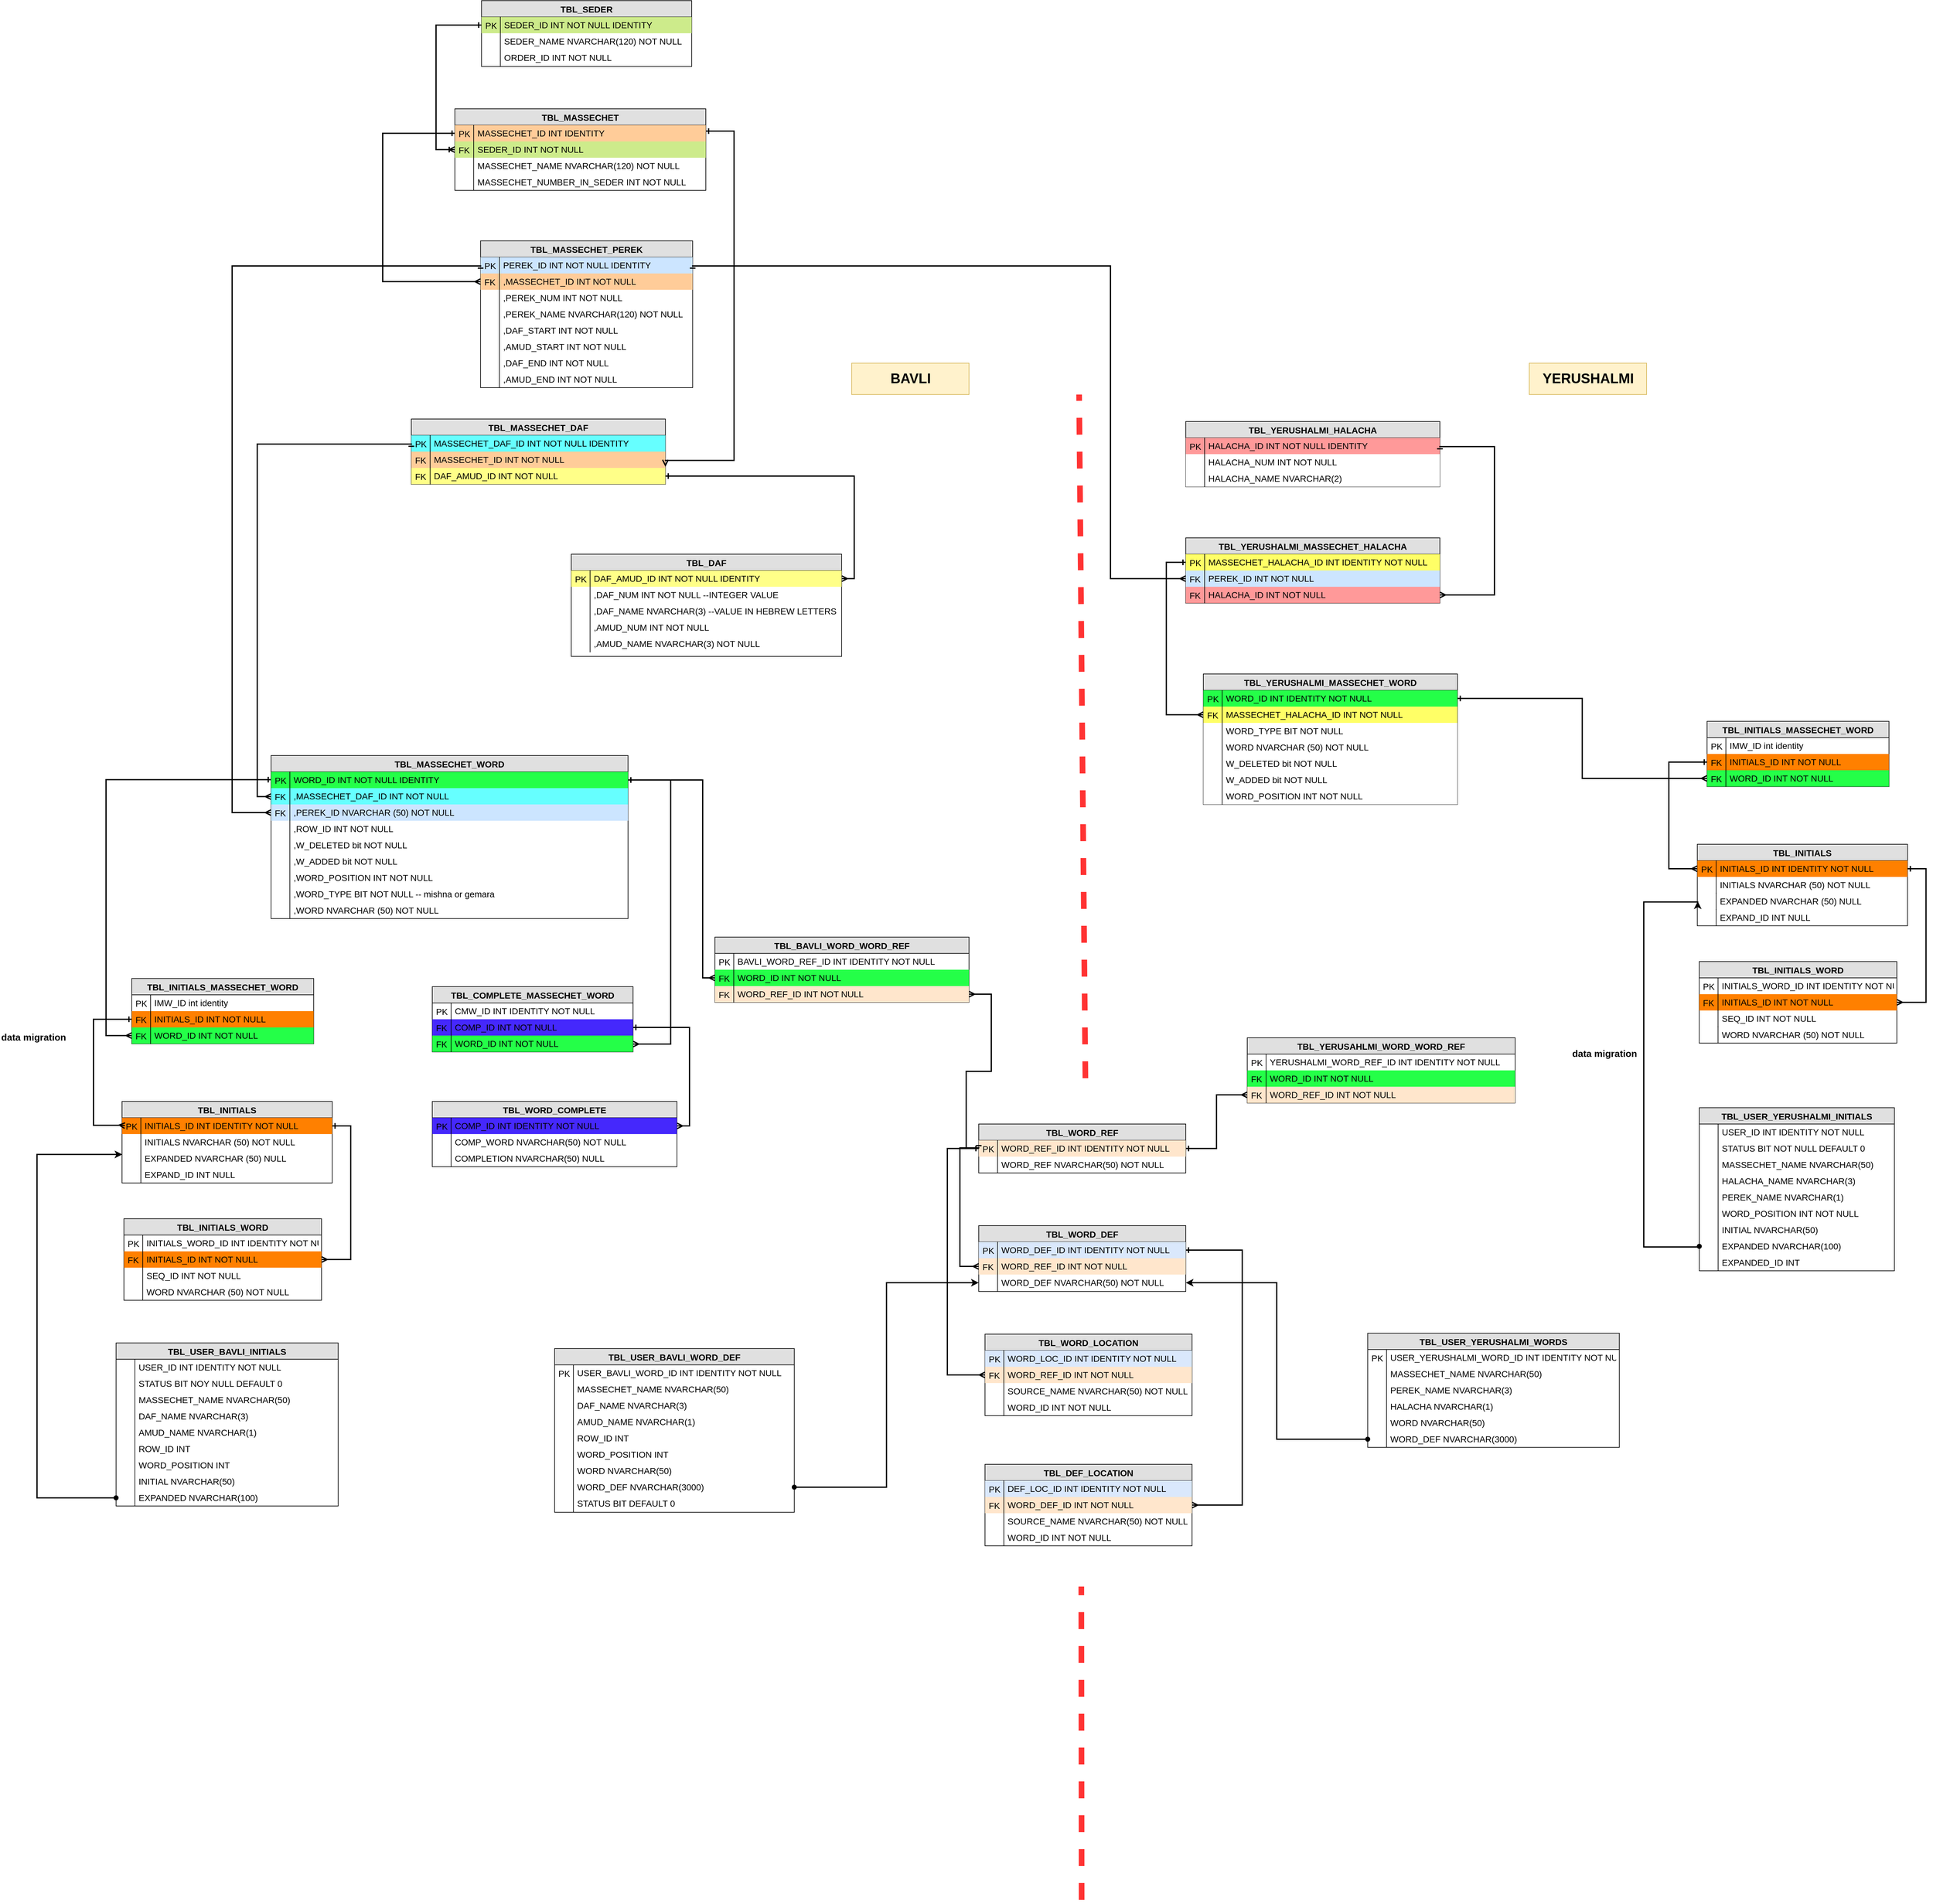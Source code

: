 <mxfile version="11.1.4" type="device"><diagram id="Bk1ZFnEpO-6pjGy5AuZi" name="Page-1"><mxGraphModel dx="2449" dy="1950" grid="1" gridSize="10" guides="1" tooltips="1" connect="1" arrows="1" fold="1" page="1" pageScale="1" pageWidth="850" pageHeight="1100" math="0" shadow="0"><root><mxCell id="0"/><mxCell id="1" parent="0"/><mxCell id="YUyhdA0pz_uNNl78uOKV-800" value="TBL_SEDER" style="swimlane;fontStyle=1;childLayout=stackLayout;horizontal=1;startSize=26;fillColor=#e0e0e0;horizontalStack=0;resizeParent=1;resizeLast=0;collapsible=1;marginBottom=0;swimlaneFillColor=#ffffff;align=center;fontSize=14;" parent="1" vertex="1"><mxGeometry x="287.5" y="-1028" width="335" height="105" as="geometry"/></mxCell><mxCell id="YUyhdA0pz_uNNl78uOKV-801" value="SEDER_ID INT NOT NULL IDENTITY" style="shape=partialRectangle;top=0;left=0;right=0;bottom=0;align=left;verticalAlign=top;spacingTop=-2;fillColor=#cdeb8b;spacingLeft=34;spacingRight=4;overflow=hidden;rotatable=0;points=[[0,0.5],[1,0.5]];portConstraint=eastwest;dropTarget=0;strokeColor=#36393d;fontSize=14;" parent="YUyhdA0pz_uNNl78uOKV-800" vertex="1"><mxGeometry y="26" width="335" height="26" as="geometry"/></mxCell><mxCell id="YUyhdA0pz_uNNl78uOKV-802" value="PK" style="shape=partialRectangle;top=0;left=0;bottom=0;fillColor=none;align=left;verticalAlign=middle;spacingLeft=4;spacingRight=4;overflow=hidden;rotatable=0;points=[];portConstraint=eastwest;part=1;fontSize=14;" parent="YUyhdA0pz_uNNl78uOKV-801" vertex="1" connectable="0"><mxGeometry width="30" height="26" as="geometry"/></mxCell><mxCell id="YUyhdA0pz_uNNl78uOKV-803" value="SEDER_NAME NVARCHAR(120) NOT NULL" style="shape=partialRectangle;top=0;left=0;right=0;bottom=0;align=left;verticalAlign=top;spacingTop=-2;fillColor=none;spacingLeft=34;spacingRight=4;overflow=hidden;rotatable=0;points=[[0,0.5],[1,0.5]];portConstraint=eastwest;dropTarget=0;fontSize=14;" parent="YUyhdA0pz_uNNl78uOKV-800" vertex="1"><mxGeometry y="52" width="335" height="26" as="geometry"/></mxCell><mxCell id="YUyhdA0pz_uNNl78uOKV-804" value="" style="shape=partialRectangle;top=0;left=0;bottom=0;fillColor=none;align=left;verticalAlign=middle;spacingLeft=4;spacingRight=4;overflow=hidden;rotatable=0;points=[];portConstraint=eastwest;part=1;fontSize=14;" parent="YUyhdA0pz_uNNl78uOKV-803" vertex="1" connectable="0"><mxGeometry width="30" height="26" as="geometry"/></mxCell><mxCell id="YUyhdA0pz_uNNl78uOKV-805" value="ORDER_ID INT NOT NULL" style="shape=partialRectangle;top=0;left=0;right=0;bottom=0;align=left;verticalAlign=top;spacingTop=-2;fillColor=none;spacingLeft=34;spacingRight=4;overflow=hidden;rotatable=0;points=[[0,0.5],[1,0.5]];portConstraint=eastwest;dropTarget=0;fontSize=14;" parent="YUyhdA0pz_uNNl78uOKV-800" vertex="1"><mxGeometry y="78" width="335" height="26" as="geometry"/></mxCell><mxCell id="YUyhdA0pz_uNNl78uOKV-806" value="" style="shape=partialRectangle;top=0;left=0;bottom=0;fillColor=none;align=left;verticalAlign=middle;spacingLeft=4;spacingRight=4;overflow=hidden;rotatable=0;points=[];portConstraint=eastwest;part=1;fontSize=14;" parent="YUyhdA0pz_uNNl78uOKV-805" vertex="1" connectable="0"><mxGeometry width="30" height="26" as="geometry"/></mxCell><mxCell id="YUyhdA0pz_uNNl78uOKV-807" value="TBL_MASSECHET" style="swimlane;fontStyle=1;childLayout=stackLayout;horizontal=1;startSize=26;fillColor=#e0e0e0;horizontalStack=0;resizeParent=1;resizeLast=0;collapsible=1;marginBottom=0;swimlaneFillColor=#ffffff;align=center;fontSize=14;" parent="1" vertex="1"><mxGeometry x="245" y="-855.5" width="400" height="130" as="geometry"/></mxCell><mxCell id="YUyhdA0pz_uNNl78uOKV-808" value="MASSECHET_ID INT IDENTITY" style="shape=partialRectangle;top=0;left=0;right=0;bottom=0;align=left;verticalAlign=top;spacingTop=-2;fillColor=#ffcc99;spacingLeft=34;spacingRight=4;overflow=hidden;rotatable=0;points=[[0,0.5],[1,0.5]];portConstraint=eastwest;dropTarget=0;strokeColor=#36393d;fontSize=14;" parent="YUyhdA0pz_uNNl78uOKV-807" vertex="1"><mxGeometry y="26" width="400" height="26" as="geometry"/></mxCell><mxCell id="YUyhdA0pz_uNNl78uOKV-809" value="PK" style="shape=partialRectangle;top=0;left=0;bottom=0;fillColor=none;align=left;verticalAlign=middle;spacingLeft=4;spacingRight=4;overflow=hidden;rotatable=0;points=[];portConstraint=eastwest;part=1;fontSize=14;" parent="YUyhdA0pz_uNNl78uOKV-808" vertex="1" connectable="0"><mxGeometry width="30" height="26" as="geometry"/></mxCell><mxCell id="YUyhdA0pz_uNNl78uOKV-810" value="SEDER_ID INT NOT NULL" style="shape=partialRectangle;top=0;left=0;right=0;bottom=0;align=left;verticalAlign=top;spacingTop=-2;fillColor=#cdeb8b;spacingLeft=34;spacingRight=4;overflow=hidden;rotatable=0;points=[[0,0.5],[1,0.5]];portConstraint=eastwest;dropTarget=0;strokeColor=#36393d;fontSize=14;" parent="YUyhdA0pz_uNNl78uOKV-807" vertex="1"><mxGeometry y="52" width="400" height="26" as="geometry"/></mxCell><mxCell id="YUyhdA0pz_uNNl78uOKV-811" value="FK" style="shape=partialRectangle;top=0;left=0;bottom=0;fillColor=none;align=left;verticalAlign=middle;spacingLeft=4;spacingRight=4;overflow=hidden;rotatable=0;points=[];portConstraint=eastwest;part=1;fontSize=14;" parent="YUyhdA0pz_uNNl78uOKV-810" vertex="1" connectable="0"><mxGeometry width="30" height="26" as="geometry"/></mxCell><mxCell id="YUyhdA0pz_uNNl78uOKV-812" value="MASSECHET_NAME NVARCHAR(120) NOT NULL" style="shape=partialRectangle;top=0;left=0;right=0;bottom=0;align=left;verticalAlign=top;spacingTop=-2;fillColor=none;spacingLeft=34;spacingRight=4;overflow=hidden;rotatable=0;points=[[0,0.5],[1,0.5]];portConstraint=eastwest;dropTarget=0;fontSize=14;" parent="YUyhdA0pz_uNNl78uOKV-807" vertex="1"><mxGeometry y="78" width="400" height="26" as="geometry"/></mxCell><mxCell id="YUyhdA0pz_uNNl78uOKV-813" value="" style="shape=partialRectangle;top=0;left=0;bottom=0;fillColor=none;align=left;verticalAlign=middle;spacingLeft=4;spacingRight=4;overflow=hidden;rotatable=0;points=[];portConstraint=eastwest;part=1;fontSize=14;" parent="YUyhdA0pz_uNNl78uOKV-812" vertex="1" connectable="0"><mxGeometry width="30" height="26" as="geometry"/></mxCell><mxCell id="YUyhdA0pz_uNNl78uOKV-814" value="MASSECHET_NUMBER_IN_SEDER INT NOT NULL" style="shape=partialRectangle;top=0;left=0;right=0;bottom=0;align=left;verticalAlign=top;spacingTop=-2;fillColor=none;spacingLeft=34;spacingRight=4;overflow=hidden;rotatable=0;points=[[0,0.5],[1,0.5]];portConstraint=eastwest;dropTarget=0;fontSize=14;" parent="YUyhdA0pz_uNNl78uOKV-807" vertex="1"><mxGeometry y="104" width="400" height="26" as="geometry"/></mxCell><mxCell id="YUyhdA0pz_uNNl78uOKV-815" value="" style="shape=partialRectangle;top=0;left=0;bottom=0;fillColor=none;align=left;verticalAlign=middle;spacingLeft=4;spacingRight=4;overflow=hidden;rotatable=0;points=[];portConstraint=eastwest;part=1;fontSize=14;" parent="YUyhdA0pz_uNNl78uOKV-814" vertex="1" connectable="0"><mxGeometry width="30" height="26" as="geometry"/></mxCell><mxCell id="YUyhdA0pz_uNNl78uOKV-816" value="TBL_MASSECHET_PEREK" style="swimlane;fontStyle=1;childLayout=stackLayout;horizontal=1;startSize=26;fillColor=#e0e0e0;horizontalStack=0;resizeParent=1;resizeLast=0;collapsible=1;marginBottom=0;swimlaneFillColor=#ffffff;align=center;fontSize=14;" parent="1" vertex="1"><mxGeometry x="286" y="-645" width="338" height="234" as="geometry"/></mxCell><mxCell id="YUyhdA0pz_uNNl78uOKV-817" value="PEREK_ID INT NOT NULL IDENTITY" style="shape=partialRectangle;top=0;left=0;right=0;bottom=0;align=left;verticalAlign=top;spacingTop=-2;fillColor=#CCE5FF;spacingLeft=34;spacingRight=4;overflow=hidden;rotatable=0;points=[[0,0.5],[1,0.5]];portConstraint=eastwest;dropTarget=0;strokeColor=#36393d;fontSize=14;" parent="YUyhdA0pz_uNNl78uOKV-816" vertex="1"><mxGeometry y="26" width="338" height="26" as="geometry"/></mxCell><mxCell id="YUyhdA0pz_uNNl78uOKV-818" value="PK" style="shape=partialRectangle;top=0;left=0;bottom=0;fillColor=none;align=left;verticalAlign=middle;spacingLeft=4;spacingRight=4;overflow=hidden;rotatable=0;points=[];portConstraint=eastwest;part=1;fontSize=14;" parent="YUyhdA0pz_uNNl78uOKV-817" vertex="1" connectable="0"><mxGeometry width="30" height="26" as="geometry"/></mxCell><mxCell id="YUyhdA0pz_uNNl78uOKV-819" value=",MASSECHET_ID INT NOT NULL" style="shape=partialRectangle;top=0;left=0;right=0;bottom=0;align=left;verticalAlign=top;spacingTop=-2;fillColor=#ffcc99;spacingLeft=34;spacingRight=4;overflow=hidden;rotatable=0;points=[[0,0.5],[1,0.5]];portConstraint=eastwest;dropTarget=0;strokeColor=#36393d;fontSize=14;" parent="YUyhdA0pz_uNNl78uOKV-816" vertex="1"><mxGeometry y="52" width="338" height="26" as="geometry"/></mxCell><mxCell id="YUyhdA0pz_uNNl78uOKV-820" value="FK" style="shape=partialRectangle;top=0;left=0;bottom=0;fillColor=none;align=left;verticalAlign=middle;spacingLeft=4;spacingRight=4;overflow=hidden;rotatable=0;points=[];portConstraint=eastwest;part=1;fontSize=14;" parent="YUyhdA0pz_uNNl78uOKV-819" vertex="1" connectable="0"><mxGeometry width="30" height="26" as="geometry"/></mxCell><mxCell id="YUyhdA0pz_uNNl78uOKV-821" value=",PEREK_NUM INT NOT NULL" style="shape=partialRectangle;top=0;left=0;right=0;bottom=0;align=left;verticalAlign=top;spacingTop=-2;fillColor=none;spacingLeft=34;spacingRight=4;overflow=hidden;rotatable=0;points=[[0,0.5],[1,0.5]];portConstraint=eastwest;dropTarget=0;fontSize=14;" parent="YUyhdA0pz_uNNl78uOKV-816" vertex="1"><mxGeometry y="78" width="338" height="26" as="geometry"/></mxCell><mxCell id="YUyhdA0pz_uNNl78uOKV-822" value="" style="shape=partialRectangle;top=0;left=0;bottom=0;fillColor=none;align=left;verticalAlign=middle;spacingLeft=4;spacingRight=4;overflow=hidden;rotatable=0;points=[];portConstraint=eastwest;part=1;fontSize=14;" parent="YUyhdA0pz_uNNl78uOKV-821" vertex="1" connectable="0"><mxGeometry width="30" height="26" as="geometry"/></mxCell><mxCell id="YUyhdA0pz_uNNl78uOKV-823" value=",PEREK_NAME NVARCHAR(120) NOT NULL" style="shape=partialRectangle;top=0;left=0;right=0;bottom=0;align=left;verticalAlign=top;spacingTop=-2;fillColor=none;spacingLeft=34;spacingRight=4;overflow=hidden;rotatable=0;points=[[0,0.5],[1,0.5]];portConstraint=eastwest;dropTarget=0;fontSize=14;" parent="YUyhdA0pz_uNNl78uOKV-816" vertex="1"><mxGeometry y="104" width="338" height="26" as="geometry"/></mxCell><mxCell id="YUyhdA0pz_uNNl78uOKV-824" value="" style="shape=partialRectangle;top=0;left=0;bottom=0;fillColor=none;align=left;verticalAlign=middle;spacingLeft=4;spacingRight=4;overflow=hidden;rotatable=0;points=[];portConstraint=eastwest;part=1;fontSize=14;" parent="YUyhdA0pz_uNNl78uOKV-823" vertex="1" connectable="0"><mxGeometry width="30" height="26" as="geometry"/></mxCell><mxCell id="YUyhdA0pz_uNNl78uOKV-825" value=",DAF_START INT NOT NULL" style="shape=partialRectangle;top=0;left=0;right=0;bottom=0;align=left;verticalAlign=top;spacingTop=-2;fillColor=none;spacingLeft=34;spacingRight=4;overflow=hidden;rotatable=0;points=[[0,0.5],[1,0.5]];portConstraint=eastwest;dropTarget=0;fontSize=14;" parent="YUyhdA0pz_uNNl78uOKV-816" vertex="1"><mxGeometry y="130" width="338" height="26" as="geometry"/></mxCell><mxCell id="YUyhdA0pz_uNNl78uOKV-826" value="" style="shape=partialRectangle;top=0;left=0;bottom=0;fillColor=none;align=left;verticalAlign=middle;spacingLeft=4;spacingRight=4;overflow=hidden;rotatable=0;points=[];portConstraint=eastwest;part=1;" parent="YUyhdA0pz_uNNl78uOKV-825" vertex="1" connectable="0"><mxGeometry width="30" height="26" as="geometry"/></mxCell><mxCell id="YUyhdA0pz_uNNl78uOKV-827" value=",AMUD_START INT NOT NULL" style="shape=partialRectangle;top=0;left=0;right=0;bottom=0;align=left;verticalAlign=top;spacingTop=-2;fillColor=none;spacingLeft=34;spacingRight=4;overflow=hidden;rotatable=0;points=[[0,0.5],[1,0.5]];portConstraint=eastwest;dropTarget=0;fontSize=14;" parent="YUyhdA0pz_uNNl78uOKV-816" vertex="1"><mxGeometry y="156" width="338" height="26" as="geometry"/></mxCell><mxCell id="YUyhdA0pz_uNNl78uOKV-828" value="" style="shape=partialRectangle;top=0;left=0;bottom=0;fillColor=none;align=left;verticalAlign=middle;spacingLeft=4;spacingRight=4;overflow=hidden;rotatable=0;points=[];portConstraint=eastwest;part=1;" parent="YUyhdA0pz_uNNl78uOKV-827" vertex="1" connectable="0"><mxGeometry width="30" height="26" as="geometry"/></mxCell><mxCell id="YUyhdA0pz_uNNl78uOKV-829" value=",DAF_END INT NOT NULL" style="shape=partialRectangle;top=0;left=0;right=0;bottom=0;align=left;verticalAlign=top;spacingTop=-2;fillColor=none;spacingLeft=34;spacingRight=4;overflow=hidden;rotatable=0;points=[[0,0.5],[1,0.5]];portConstraint=eastwest;dropTarget=0;fontSize=14;" parent="YUyhdA0pz_uNNl78uOKV-816" vertex="1"><mxGeometry y="182" width="338" height="26" as="geometry"/></mxCell><mxCell id="YUyhdA0pz_uNNl78uOKV-830" value="" style="shape=partialRectangle;top=0;left=0;bottom=0;fillColor=none;align=left;verticalAlign=middle;spacingLeft=4;spacingRight=4;overflow=hidden;rotatable=0;points=[];portConstraint=eastwest;part=1;" parent="YUyhdA0pz_uNNl78uOKV-829" vertex="1" connectable="0"><mxGeometry width="30" height="26" as="geometry"/></mxCell><mxCell id="YUyhdA0pz_uNNl78uOKV-831" value=",AMUD_END INT NOT NULL" style="shape=partialRectangle;top=0;left=0;right=0;bottom=0;align=left;verticalAlign=top;spacingTop=-2;fillColor=none;spacingLeft=34;spacingRight=4;overflow=hidden;rotatable=0;points=[[0,0.5],[1,0.5]];portConstraint=eastwest;dropTarget=0;fontSize=14;" parent="YUyhdA0pz_uNNl78uOKV-816" vertex="1"><mxGeometry y="208" width="338" height="26" as="geometry"/></mxCell><mxCell id="YUyhdA0pz_uNNl78uOKV-832" value="" style="shape=partialRectangle;top=0;left=0;bottom=0;fillColor=none;align=left;verticalAlign=middle;spacingLeft=4;spacingRight=4;overflow=hidden;rotatable=0;points=[];portConstraint=eastwest;part=1;" parent="YUyhdA0pz_uNNl78uOKV-831" vertex="1" connectable="0"><mxGeometry width="30" height="26" as="geometry"/></mxCell><mxCell id="YUyhdA0pz_uNNl78uOKV-833" style="edgeStyle=orthogonalEdgeStyle;rounded=0;orthogonalLoop=1;jettySize=auto;html=1;startArrow=ERone;startFill=0;endArrow=ERmany;endFill=0;strokeWidth=2;entryX=0;entryY=0.5;entryDx=0;entryDy=0;" parent="1" source="YUyhdA0pz_uNNl78uOKV-808" target="YUyhdA0pz_uNNl78uOKV-819" edge="1"><mxGeometry relative="1" as="geometry"><Array as="points"><mxPoint x="130" y="-817"/><mxPoint x="130" y="-580"/></Array><mxPoint x="50" y="-595" as="targetPoint"/></mxGeometry></mxCell><mxCell id="YUyhdA0pz_uNNl78uOKV-834" style="edgeStyle=orthogonalEdgeStyle;rounded=0;orthogonalLoop=1;jettySize=auto;html=1;exitX=0;exitY=0.5;exitDx=0;exitDy=0;entryX=0;entryY=0.5;entryDx=0;entryDy=0;startArrow=ERone;startFill=0;endArrow=ERoneToMany;endFill=0;strokeWidth=2;" parent="1" source="YUyhdA0pz_uNNl78uOKV-801" target="YUyhdA0pz_uNNl78uOKV-810" edge="1"><mxGeometry relative="1" as="geometry"><Array as="points"><mxPoint x="215" y="-989"/><mxPoint x="215" y="-790"/></Array></mxGeometry></mxCell><mxCell id="YUyhdA0pz_uNNl78uOKV-835" value="TBL_DAF" style="swimlane;fontStyle=1;childLayout=stackLayout;horizontal=1;startSize=26;fillColor=#e0e0e0;horizontalStack=0;resizeParent=1;resizeLast=0;collapsible=1;marginBottom=0;swimlaneFillColor=#ffffff;align=center;fontSize=14;" parent="1" vertex="1"><mxGeometry x="430.5" y="-145.5" width="431" height="163" as="geometry"/></mxCell><mxCell id="YUyhdA0pz_uNNl78uOKV-836" value="DAF_AMUD_ID INT NOT NULL IDENTITY" style="shape=partialRectangle;top=0;left=0;right=0;bottom=0;align=left;verticalAlign=top;spacingTop=-2;fillColor=#ffff88;spacingLeft=34;spacingRight=4;overflow=hidden;rotatable=0;points=[[0,0.5],[1,0.5]];portConstraint=eastwest;dropTarget=0;strokeColor=#36393d;fontSize=14;" parent="YUyhdA0pz_uNNl78uOKV-835" vertex="1"><mxGeometry y="26" width="431" height="26" as="geometry"/></mxCell><mxCell id="YUyhdA0pz_uNNl78uOKV-837" value="PK" style="shape=partialRectangle;top=0;left=0;bottom=0;fillColor=none;align=left;verticalAlign=middle;spacingLeft=4;spacingRight=4;overflow=hidden;rotatable=0;points=[];portConstraint=eastwest;part=1;fontSize=14;" parent="YUyhdA0pz_uNNl78uOKV-836" vertex="1" connectable="0"><mxGeometry width="30" height="26" as="geometry"/></mxCell><mxCell id="YUyhdA0pz_uNNl78uOKV-838" value=",DAF_NUM INT NOT NULL --INTEGER VALUE" style="shape=partialRectangle;top=0;left=0;right=0;bottom=0;align=left;verticalAlign=top;spacingTop=-2;fillColor=none;spacingLeft=34;spacingRight=4;overflow=hidden;rotatable=0;points=[[0,0.5],[1,0.5]];portConstraint=eastwest;dropTarget=0;fontSize=14;" parent="YUyhdA0pz_uNNl78uOKV-835" vertex="1"><mxGeometry y="52" width="431" height="26" as="geometry"/></mxCell><mxCell id="YUyhdA0pz_uNNl78uOKV-839" value="" style="shape=partialRectangle;top=0;left=0;bottom=0;fillColor=none;align=left;verticalAlign=middle;spacingLeft=4;spacingRight=4;overflow=hidden;rotatable=0;points=[];portConstraint=eastwest;part=1;fontSize=14;" parent="YUyhdA0pz_uNNl78uOKV-838" vertex="1" connectable="0"><mxGeometry width="30" height="26" as="geometry"/></mxCell><mxCell id="YUyhdA0pz_uNNl78uOKV-840" value=",DAF_NAME NVARCHAR(3) --VALUE IN HEBREW LETTERS" style="shape=partialRectangle;top=0;left=0;right=0;bottom=0;align=left;verticalAlign=top;spacingTop=-2;fillColor=none;spacingLeft=34;spacingRight=4;overflow=hidden;rotatable=0;points=[[0,0.5],[1,0.5]];portConstraint=eastwest;dropTarget=0;fontSize=14;" parent="YUyhdA0pz_uNNl78uOKV-835" vertex="1"><mxGeometry y="78" width="431" height="26" as="geometry"/></mxCell><mxCell id="YUyhdA0pz_uNNl78uOKV-841" value="" style="shape=partialRectangle;top=0;left=0;bottom=0;fillColor=none;align=left;verticalAlign=middle;spacingLeft=4;spacingRight=4;overflow=hidden;rotatable=0;points=[];portConstraint=eastwest;part=1;fontSize=14;" parent="YUyhdA0pz_uNNl78uOKV-840" vertex="1" connectable="0"><mxGeometry width="30" height="26" as="geometry"/></mxCell><mxCell id="YUyhdA0pz_uNNl78uOKV-842" value=",AMUD_NUM INT NOT NULL" style="shape=partialRectangle;top=0;left=0;right=0;bottom=0;align=left;verticalAlign=top;spacingTop=-2;fillColor=none;spacingLeft=34;spacingRight=4;overflow=hidden;rotatable=0;points=[[0,0.5],[1,0.5]];portConstraint=eastwest;dropTarget=0;fontSize=14;" parent="YUyhdA0pz_uNNl78uOKV-835" vertex="1"><mxGeometry y="104" width="431" height="26" as="geometry"/></mxCell><mxCell id="YUyhdA0pz_uNNl78uOKV-843" value="" style="shape=partialRectangle;top=0;left=0;bottom=0;fillColor=none;align=left;verticalAlign=middle;spacingLeft=4;spacingRight=4;overflow=hidden;rotatable=0;points=[];portConstraint=eastwest;part=1;fontSize=14;" parent="YUyhdA0pz_uNNl78uOKV-842" vertex="1" connectable="0"><mxGeometry width="30" height="26" as="geometry"/></mxCell><mxCell id="YUyhdA0pz_uNNl78uOKV-844" value=",AMUD_NAME NVARCHAR(3) NOT NULL" style="shape=partialRectangle;top=0;left=0;right=0;bottom=0;align=left;verticalAlign=top;spacingTop=-2;fillColor=none;spacingLeft=34;spacingRight=4;overflow=hidden;rotatable=0;points=[[0,0.5],[1,0.5]];portConstraint=eastwest;dropTarget=0;fontSize=14;" parent="YUyhdA0pz_uNNl78uOKV-835" vertex="1"><mxGeometry y="130" width="431" height="26" as="geometry"/></mxCell><mxCell id="YUyhdA0pz_uNNl78uOKV-845" value="" style="shape=partialRectangle;top=0;left=0;bottom=0;fillColor=none;align=left;verticalAlign=middle;spacingLeft=4;spacingRight=4;overflow=hidden;rotatable=0;points=[];portConstraint=eastwest;part=1;fontSize=14;" parent="YUyhdA0pz_uNNl78uOKV-844" vertex="1" connectable="0"><mxGeometry width="30" height="26" as="geometry"/></mxCell><mxCell id="YUyhdA0pz_uNNl78uOKV-846" value="TBL_MASSECHET_DAF" style="swimlane;fontStyle=1;childLayout=stackLayout;horizontal=1;startSize=26;fillColor=#e0e0e0;horizontalStack=0;resizeParent=1;resizeLast=0;collapsible=1;marginBottom=0;swimlaneFillColor=#ffffff;align=center;fontSize=14;" parent="1" vertex="1"><mxGeometry x="175.6" y="-361" width="405" height="104" as="geometry"/></mxCell><mxCell id="YUyhdA0pz_uNNl78uOKV-847" value="MASSECHET_DAF_ID INT NOT NULL  IDENTITY" style="shape=partialRectangle;top=0;left=0;right=0;bottom=0;align=left;verticalAlign=top;spacingTop=-2;fillColor=#66FFFF;spacingLeft=34;spacingRight=4;overflow=hidden;rotatable=0;points=[[0,0.5],[1,0.5]];portConstraint=eastwest;dropTarget=0;fontSize=14;strokeColor=#666666;fontColor=#000000;fontStyle=0" parent="YUyhdA0pz_uNNl78uOKV-846" vertex="1"><mxGeometry y="26" width="405" height="26" as="geometry"/></mxCell><mxCell id="YUyhdA0pz_uNNl78uOKV-848" value="PK" style="shape=partialRectangle;top=0;left=0;bottom=0;fillColor=none;align=left;verticalAlign=middle;spacingLeft=4;spacingRight=4;overflow=hidden;rotatable=0;points=[];portConstraint=eastwest;part=1;fontSize=14;" parent="YUyhdA0pz_uNNl78uOKV-847" vertex="1" connectable="0"><mxGeometry width="30" height="26" as="geometry"/></mxCell><mxCell id="YUyhdA0pz_uNNl78uOKV-849" value="MASSECHET_ID INT NOT NULL" style="shape=partialRectangle;top=0;left=0;right=0;bottom=0;align=left;verticalAlign=top;spacingTop=-2;fillColor=#ffcc99;spacingLeft=34;spacingRight=4;overflow=hidden;rotatable=0;points=[[0,0.5],[1,0.5]];portConstraint=eastwest;dropTarget=0;fontSize=14;strokeColor=#36393d;" parent="YUyhdA0pz_uNNl78uOKV-846" vertex="1"><mxGeometry y="52" width="405" height="26" as="geometry"/></mxCell><mxCell id="YUyhdA0pz_uNNl78uOKV-850" value="FK" style="shape=partialRectangle;top=0;left=0;bottom=0;fillColor=none;align=left;verticalAlign=middle;spacingLeft=4;spacingRight=4;overflow=hidden;rotatable=0;points=[];portConstraint=eastwest;part=1;fontSize=14;" parent="YUyhdA0pz_uNNl78uOKV-849" vertex="1" connectable="0"><mxGeometry width="30" height="26" as="geometry"/></mxCell><mxCell id="YUyhdA0pz_uNNl78uOKV-851" value="DAF_AMUD_ID INT NOT NULL" style="shape=partialRectangle;top=0;left=0;right=0;bottom=0;align=left;verticalAlign=top;spacingTop=-2;fillColor=#ffff88;spacingLeft=34;spacingRight=4;overflow=hidden;rotatable=0;points=[[0,0.5],[1,0.5]];portConstraint=eastwest;dropTarget=0;fontSize=14;strokeColor=#36393d;" parent="YUyhdA0pz_uNNl78uOKV-846" vertex="1"><mxGeometry y="78" width="405" height="26" as="geometry"/></mxCell><mxCell id="YUyhdA0pz_uNNl78uOKV-852" value="FK" style="shape=partialRectangle;top=0;left=0;bottom=0;fillColor=none;align=left;verticalAlign=middle;spacingLeft=4;spacingRight=4;overflow=hidden;rotatable=0;points=[];portConstraint=eastwest;part=1;fontSize=14;" parent="YUyhdA0pz_uNNl78uOKV-851" vertex="1" connectable="0"><mxGeometry width="30" height="26" as="geometry"/></mxCell><mxCell id="YUyhdA0pz_uNNl78uOKV-853" style="edgeStyle=orthogonalEdgeStyle;rounded=0;orthogonalLoop=1;jettySize=auto;html=1;entryX=1;entryY=0.5;entryDx=0;entryDy=0;fontSize=14;startArrow=ERone;startFill=0;endArrow=ERmany;endFill=0;strokeWidth=2;" parent="1" source="YUyhdA0pz_uNNl78uOKV-808" target="YUyhdA0pz_uNNl78uOKV-849" edge="1"><mxGeometry relative="1" as="geometry"><Array as="points"><mxPoint x="690" y="-820"/><mxPoint x="690" y="-295"/></Array></mxGeometry></mxCell><mxCell id="YUyhdA0pz_uNNl78uOKV-854" value="TBL_MASSECHET_WORD" style="swimlane;fontStyle=1;childLayout=stackLayout;horizontal=1;startSize=26;fillColor=#e0e0e0;horizontalStack=0;resizeParent=1;resizeLast=0;collapsible=1;marginBottom=0;swimlaneFillColor=#ffffff;align=center;fontSize=14;" parent="1" vertex="1"><mxGeometry x="-48" y="175.5" width="569" height="260" as="geometry"/></mxCell><mxCell id="YUyhdA0pz_uNNl78uOKV-855" value="WORD_ID INT NOT NULL IDENTITY" style="shape=partialRectangle;top=0;left=0;right=0;bottom=0;align=left;verticalAlign=top;spacingTop=-2;fillColor=#24FF48;spacingLeft=34;spacingRight=4;overflow=hidden;rotatable=0;points=[[0,0.5],[1,0.5]];portConstraint=eastwest;dropTarget=0;fontSize=14;strokeColor=#d6b656;" parent="YUyhdA0pz_uNNl78uOKV-854" vertex="1"><mxGeometry y="26" width="569" height="26" as="geometry"/></mxCell><mxCell id="YUyhdA0pz_uNNl78uOKV-856" value="PK" style="shape=partialRectangle;top=0;left=0;bottom=0;fillColor=none;align=left;verticalAlign=middle;spacingLeft=4;spacingRight=4;overflow=hidden;rotatable=0;points=[];portConstraint=eastwest;part=1;fontSize=14;" parent="YUyhdA0pz_uNNl78uOKV-855" vertex="1" connectable="0"><mxGeometry width="30" height="26" as="geometry"/></mxCell><mxCell id="YUyhdA0pz_uNNl78uOKV-857" value=",MASSECHET_DAF_ID INT NOT NULL" style="shape=partialRectangle;top=0;left=0;right=0;bottom=0;align=left;verticalAlign=top;spacingTop=-2;fillColor=#66FFFF;spacingLeft=34;spacingRight=4;overflow=hidden;rotatable=0;points=[[0,0.5],[1,0.5]];portConstraint=eastwest;dropTarget=0;fontSize=14;strokeColor=#6c8ebf;" parent="YUyhdA0pz_uNNl78uOKV-854" vertex="1"><mxGeometry y="52" width="569" height="26" as="geometry"/></mxCell><mxCell id="YUyhdA0pz_uNNl78uOKV-858" value="FK" style="shape=partialRectangle;top=0;left=0;bottom=0;fillColor=none;align=left;verticalAlign=middle;spacingLeft=4;spacingRight=4;overflow=hidden;rotatable=0;points=[];portConstraint=eastwest;part=1;fontSize=14;" parent="YUyhdA0pz_uNNl78uOKV-857" vertex="1" connectable="0"><mxGeometry width="30" height="26" as="geometry"/></mxCell><mxCell id="YUyhdA0pz_uNNl78uOKV-859" value=",PEREK_ID NVARCHAR (50) NOT NULL" style="shape=partialRectangle;top=0;left=0;right=0;bottom=0;align=left;verticalAlign=top;spacingTop=-2;fillColor=#CCE5FF;spacingLeft=34;spacingRight=4;overflow=hidden;rotatable=0;points=[[0,0.5],[1,0.5]];portConstraint=eastwest;dropTarget=0;fontSize=14;strokeColor=#d6b656;" parent="YUyhdA0pz_uNNl78uOKV-854" vertex="1"><mxGeometry y="78" width="569" height="26" as="geometry"/></mxCell><mxCell id="YUyhdA0pz_uNNl78uOKV-860" value="FK" style="shape=partialRectangle;top=0;left=0;bottom=0;fillColor=none;align=left;verticalAlign=middle;spacingLeft=4;spacingRight=4;overflow=hidden;rotatable=0;points=[];portConstraint=eastwest;part=1;fontSize=14;" parent="YUyhdA0pz_uNNl78uOKV-859" vertex="1" connectable="0"><mxGeometry width="30" height="26" as="geometry"/></mxCell><mxCell id="YUyhdA0pz_uNNl78uOKV-861" value=",ROW_ID INT NOT NULL" style="shape=partialRectangle;top=0;left=0;right=0;bottom=0;align=left;verticalAlign=top;spacingTop=-2;fillColor=none;spacingLeft=34;spacingRight=4;overflow=hidden;rotatable=0;points=[[0,0.5],[1,0.5]];portConstraint=eastwest;dropTarget=0;fontSize=14;" parent="YUyhdA0pz_uNNl78uOKV-854" vertex="1"><mxGeometry y="104" width="569" height="26" as="geometry"/></mxCell><mxCell id="YUyhdA0pz_uNNl78uOKV-862" value="" style="shape=partialRectangle;top=0;left=0;bottom=0;fillColor=none;align=left;verticalAlign=middle;spacingLeft=4;spacingRight=4;overflow=hidden;rotatable=0;points=[];portConstraint=eastwest;part=1;fontSize=14;" parent="YUyhdA0pz_uNNl78uOKV-861" vertex="1" connectable="0"><mxGeometry width="30" height="26" as="geometry"/></mxCell><mxCell id="YUyhdA0pz_uNNl78uOKV-863" value=",W_DELETED bit NOT NULL" style="shape=partialRectangle;top=0;left=0;right=0;bottom=0;align=left;verticalAlign=top;spacingTop=-2;fillColor=none;spacingLeft=34;spacingRight=4;overflow=hidden;rotatable=0;points=[[0,0.5],[1,0.5]];portConstraint=eastwest;dropTarget=0;fontSize=14;" parent="YUyhdA0pz_uNNl78uOKV-854" vertex="1"><mxGeometry y="130" width="569" height="26" as="geometry"/></mxCell><mxCell id="YUyhdA0pz_uNNl78uOKV-864" value="" style="shape=partialRectangle;top=0;left=0;bottom=0;fillColor=none;align=left;verticalAlign=middle;spacingLeft=4;spacingRight=4;overflow=hidden;rotatable=0;points=[];portConstraint=eastwest;part=1;fontSize=14;" parent="YUyhdA0pz_uNNl78uOKV-863" vertex="1" connectable="0"><mxGeometry width="30" height="26" as="geometry"/></mxCell><mxCell id="YUyhdA0pz_uNNl78uOKV-865" value=",W_ADDED bit NOT NULL" style="shape=partialRectangle;top=0;left=0;right=0;bottom=0;align=left;verticalAlign=top;spacingTop=-2;fillColor=none;spacingLeft=34;spacingRight=4;overflow=hidden;rotatable=0;points=[[0,0.5],[1,0.5]];portConstraint=eastwest;dropTarget=0;fontSize=14;" parent="YUyhdA0pz_uNNl78uOKV-854" vertex="1"><mxGeometry y="156" width="569" height="26" as="geometry"/></mxCell><mxCell id="YUyhdA0pz_uNNl78uOKV-866" value="" style="shape=partialRectangle;top=0;left=0;bottom=0;fillColor=none;align=left;verticalAlign=middle;spacingLeft=4;spacingRight=4;overflow=hidden;rotatable=0;points=[];portConstraint=eastwest;part=1;fontSize=14;" parent="YUyhdA0pz_uNNl78uOKV-865" vertex="1" connectable="0"><mxGeometry width="30" height="26" as="geometry"/></mxCell><mxCell id="YUyhdA0pz_uNNl78uOKV-867" value=",WORD_POSITION INT NOT NULL" style="shape=partialRectangle;top=0;left=0;right=0;bottom=0;align=left;verticalAlign=top;spacingTop=-2;fillColor=none;spacingLeft=34;spacingRight=4;overflow=hidden;rotatable=0;points=[[0,0.5],[1,0.5]];portConstraint=eastwest;dropTarget=0;fontSize=14;" parent="YUyhdA0pz_uNNl78uOKV-854" vertex="1"><mxGeometry y="182" width="569" height="26" as="geometry"/></mxCell><mxCell id="YUyhdA0pz_uNNl78uOKV-868" value="" style="shape=partialRectangle;top=0;left=0;bottom=0;fillColor=none;align=left;verticalAlign=middle;spacingLeft=4;spacingRight=4;overflow=hidden;rotatable=0;points=[];portConstraint=eastwest;part=1;fontSize=14;" parent="YUyhdA0pz_uNNl78uOKV-867" vertex="1" connectable="0"><mxGeometry width="30" height="26" as="geometry"/></mxCell><mxCell id="YUyhdA0pz_uNNl78uOKV-869" value=",WORD_TYPE BIT NOT NULL -- mishna or gemara" style="shape=partialRectangle;top=0;left=0;right=0;bottom=0;align=left;verticalAlign=top;spacingTop=-2;fillColor=none;spacingLeft=34;spacingRight=4;overflow=hidden;rotatable=0;points=[[0,0.5],[1,0.5]];portConstraint=eastwest;dropTarget=0;fontSize=14;" parent="YUyhdA0pz_uNNl78uOKV-854" vertex="1"><mxGeometry y="208" width="569" height="26" as="geometry"/></mxCell><mxCell id="YUyhdA0pz_uNNl78uOKV-870" value="" style="shape=partialRectangle;top=0;left=0;bottom=0;fillColor=none;align=left;verticalAlign=middle;spacingLeft=4;spacingRight=4;overflow=hidden;rotatable=0;points=[];portConstraint=eastwest;part=1;fontSize=14;" parent="YUyhdA0pz_uNNl78uOKV-869" vertex="1" connectable="0"><mxGeometry width="30" height="26" as="geometry"/></mxCell><mxCell id="YUyhdA0pz_uNNl78uOKV-871" value=",WORD NVARCHAR (50) NOT NULL" style="shape=partialRectangle;top=0;left=0;right=0;bottom=0;align=left;verticalAlign=top;spacingTop=-2;fillColor=none;spacingLeft=34;spacingRight=4;overflow=hidden;rotatable=0;points=[[0,0.5],[1,0.5]];portConstraint=eastwest;dropTarget=0;fontSize=14;" parent="YUyhdA0pz_uNNl78uOKV-854" vertex="1"><mxGeometry y="234" width="569" height="26" as="geometry"/></mxCell><mxCell id="YUyhdA0pz_uNNl78uOKV-872" value="" style="shape=partialRectangle;top=0;left=0;bottom=0;fillColor=none;align=left;verticalAlign=middle;spacingLeft=4;spacingRight=4;overflow=hidden;rotatable=0;points=[];portConstraint=eastwest;part=1;fontSize=14;" parent="YUyhdA0pz_uNNl78uOKV-871" vertex="1" connectable="0"><mxGeometry width="30" height="26" as="geometry"/></mxCell><mxCell id="YUyhdA0pz_uNNl78uOKV-873" style="edgeStyle=orthogonalEdgeStyle;rounded=0;orthogonalLoop=1;jettySize=auto;html=1;exitX=1;exitY=0.5;exitDx=0;exitDy=0;entryX=1;entryY=0.5;entryDx=0;entryDy=0;startArrow=ERone;startFill=0;endArrow=ERmany;endFill=0;strokeWidth=2;" parent="1" source="YUyhdA0pz_uNNl78uOKV-851" target="YUyhdA0pz_uNNl78uOKV-836" edge="1"><mxGeometry relative="1" as="geometry"/></mxCell><mxCell id="YUyhdA0pz_uNNl78uOKV-874" style="edgeStyle=orthogonalEdgeStyle;rounded=0;orthogonalLoop=1;jettySize=auto;html=1;exitX=0;exitY=0.5;exitDx=0;exitDy=0;startArrow=ERone;startFill=0;endArrow=ERmany;endFill=0;strokeWidth=2;" parent="1" source="YUyhdA0pz_uNNl78uOKV-847" edge="1"><mxGeometry relative="1" as="geometry"><Array as="points"><mxPoint x="-70" y="-321"/><mxPoint x="-70" y="241"/></Array><mxPoint x="-48" y="241" as="targetPoint"/></mxGeometry></mxCell><mxCell id="YUyhdA0pz_uNNl78uOKV-875" style="edgeStyle=orthogonalEdgeStyle;rounded=0;orthogonalLoop=1;jettySize=auto;html=1;exitX=0;exitY=0.5;exitDx=0;exitDy=0;entryX=0;entryY=0.5;entryDx=0;entryDy=0;startArrow=ERone;startFill=0;endArrow=ERmany;endFill=0;strokeWidth=2;" parent="1" source="YUyhdA0pz_uNNl78uOKV-817" target="YUyhdA0pz_uNNl78uOKV-859" edge="1"><mxGeometry relative="1" as="geometry"><Array as="points"><mxPoint x="-110" y="-605"/><mxPoint x="-110" y="266"/></Array></mxGeometry></mxCell><mxCell id="YUyhdA0pz_uNNl78uOKV-876" value="TBL_INITIALS" style="swimlane;fontStyle=1;childLayout=stackLayout;horizontal=1;startSize=26;fillColor=#e0e0e0;horizontalStack=0;resizeParent=1;resizeLast=0;collapsible=1;marginBottom=0;swimlaneFillColor=#ffffff;align=center;fontSize=14;" parent="1" vertex="1"><mxGeometry x="-285.5" y="727" width="335" height="130" as="geometry"/></mxCell><mxCell id="YUyhdA0pz_uNNl78uOKV-877" value="INITIALS_ID INT IDENTITY NOT NULL" style="shape=partialRectangle;top=0;left=0;right=0;bottom=0;align=left;verticalAlign=top;spacingTop=-2;fillColor=#FF8000;spacingLeft=34;spacingRight=4;overflow=hidden;rotatable=0;points=[[0,0.5],[1,0.5]];portConstraint=eastwest;dropTarget=0;fontSize=14;strokeColor=#82b366;" parent="YUyhdA0pz_uNNl78uOKV-876" vertex="1"><mxGeometry y="26" width="335" height="26" as="geometry"/></mxCell><mxCell id="YUyhdA0pz_uNNl78uOKV-878" value="PK" style="shape=partialRectangle;top=0;left=0;bottom=0;fillColor=none;align=left;verticalAlign=middle;spacingLeft=4;spacingRight=4;overflow=hidden;rotatable=0;points=[];portConstraint=eastwest;part=1;fontSize=14;" parent="YUyhdA0pz_uNNl78uOKV-877" vertex="1" connectable="0"><mxGeometry width="30" height="26" as="geometry"/></mxCell><mxCell id="YUyhdA0pz_uNNl78uOKV-879" value="INITIALS NVARCHAR (50) NOT NULL" style="shape=partialRectangle;top=0;left=0;right=0;bottom=0;align=left;verticalAlign=top;spacingTop=-2;fillColor=none;spacingLeft=34;spacingRight=4;overflow=hidden;rotatable=0;points=[[0,0.5],[1,0.5]];portConstraint=eastwest;dropTarget=0;fontSize=14;" parent="YUyhdA0pz_uNNl78uOKV-876" vertex="1"><mxGeometry y="52" width="335" height="26" as="geometry"/></mxCell><mxCell id="YUyhdA0pz_uNNl78uOKV-880" value="" style="shape=partialRectangle;top=0;left=0;bottom=0;fillColor=none;align=left;verticalAlign=middle;spacingLeft=4;spacingRight=4;overflow=hidden;rotatable=0;points=[];portConstraint=eastwest;part=1;fontSize=14;" parent="YUyhdA0pz_uNNl78uOKV-879" vertex="1" connectable="0"><mxGeometry width="30" height="26" as="geometry"/></mxCell><mxCell id="YUyhdA0pz_uNNl78uOKV-881" value="EXPANDED NVARCHAR (50)  NULL" style="shape=partialRectangle;top=0;left=0;right=0;bottom=0;align=left;verticalAlign=top;spacingTop=-2;fillColor=none;spacingLeft=34;spacingRight=4;overflow=hidden;rotatable=0;points=[[0,0.5],[1,0.5]];portConstraint=eastwest;dropTarget=0;fontSize=14;" parent="YUyhdA0pz_uNNl78uOKV-876" vertex="1"><mxGeometry y="78" width="335" height="26" as="geometry"/></mxCell><mxCell id="YUyhdA0pz_uNNl78uOKV-882" value="" style="shape=partialRectangle;top=0;left=0;bottom=0;fillColor=none;align=left;verticalAlign=middle;spacingLeft=4;spacingRight=4;overflow=hidden;rotatable=0;points=[];portConstraint=eastwest;part=1;fontSize=14;" parent="YUyhdA0pz_uNNl78uOKV-881" vertex="1" connectable="0"><mxGeometry width="30" height="26" as="geometry"/></mxCell><mxCell id="YUyhdA0pz_uNNl78uOKV-883" value="EXPAND_ID INT  NULL" style="shape=partialRectangle;top=0;left=0;right=0;bottom=0;align=left;verticalAlign=top;spacingTop=-2;fillColor=none;spacingLeft=34;spacingRight=4;overflow=hidden;rotatable=0;points=[[0,0.5],[1,0.5]];portConstraint=eastwest;dropTarget=0;fontSize=14;" parent="YUyhdA0pz_uNNl78uOKV-876" vertex="1"><mxGeometry y="104" width="335" height="26" as="geometry"/></mxCell><mxCell id="YUyhdA0pz_uNNl78uOKV-884" value="" style="shape=partialRectangle;top=0;left=0;bottom=0;fillColor=none;align=left;verticalAlign=middle;spacingLeft=4;spacingRight=4;overflow=hidden;rotatable=0;points=[];portConstraint=eastwest;part=1;fontSize=14;" parent="YUyhdA0pz_uNNl78uOKV-883" vertex="1" connectable="0"><mxGeometry width="30" height="26" as="geometry"/></mxCell><mxCell id="YUyhdA0pz_uNNl78uOKV-885" value="TBL_INITIALS_WORD" style="swimlane;fontStyle=1;childLayout=stackLayout;horizontal=1;startSize=26;fillColor=#e0e0e0;horizontalStack=0;resizeParent=1;resizeLast=0;collapsible=1;marginBottom=0;swimlaneFillColor=#ffffff;align=center;fontSize=14;" parent="1" vertex="1"><mxGeometry x="-282.5" y="914" width="315" height="130" as="geometry"/></mxCell><mxCell id="YUyhdA0pz_uNNl78uOKV-886" value="INITIALS_WORD_ID INT IDENTITY NOT NULL" style="shape=partialRectangle;top=0;left=0;right=0;bottom=0;align=left;verticalAlign=top;spacingTop=-2;fillColor=none;spacingLeft=34;spacingRight=4;overflow=hidden;rotatable=0;points=[[0,0.5],[1,0.5]];portConstraint=eastwest;dropTarget=0;fontSize=14;" parent="YUyhdA0pz_uNNl78uOKV-885" vertex="1"><mxGeometry y="26" width="315" height="26" as="geometry"/></mxCell><mxCell id="YUyhdA0pz_uNNl78uOKV-887" value="PK" style="shape=partialRectangle;top=0;left=0;bottom=0;fillColor=none;align=left;verticalAlign=middle;spacingLeft=4;spacingRight=4;overflow=hidden;rotatable=0;points=[];portConstraint=eastwest;part=1;fontSize=14;" parent="YUyhdA0pz_uNNl78uOKV-886" vertex="1" connectable="0"><mxGeometry width="30" height="26" as="geometry"/></mxCell><mxCell id="YUyhdA0pz_uNNl78uOKV-888" value="INITIALS_ID INT NOT NULL" style="shape=partialRectangle;top=0;left=0;right=0;bottom=0;align=left;verticalAlign=top;spacingTop=-2;fillColor=#FF8000;spacingLeft=34;spacingRight=4;overflow=hidden;rotatable=0;points=[[0,0.5],[1,0.5]];portConstraint=eastwest;dropTarget=0;fontSize=14;strokeColor=#9673a6;" parent="YUyhdA0pz_uNNl78uOKV-885" vertex="1"><mxGeometry y="52" width="315" height="26" as="geometry"/></mxCell><mxCell id="YUyhdA0pz_uNNl78uOKV-889" value="FK" style="shape=partialRectangle;top=0;left=0;bottom=0;fillColor=none;align=left;verticalAlign=middle;spacingLeft=4;spacingRight=4;overflow=hidden;rotatable=0;points=[];portConstraint=eastwest;part=1;fontSize=14;" parent="YUyhdA0pz_uNNl78uOKV-888" vertex="1" connectable="0"><mxGeometry width="30" height="26" as="geometry"/></mxCell><mxCell id="YUyhdA0pz_uNNl78uOKV-890" value="SEQ_ID INT NOT NULL" style="shape=partialRectangle;top=0;left=0;right=0;bottom=0;align=left;verticalAlign=top;spacingTop=-2;fillColor=none;spacingLeft=34;spacingRight=4;overflow=hidden;rotatable=0;points=[[0,0.5],[1,0.5]];portConstraint=eastwest;dropTarget=0;fontSize=14;" parent="YUyhdA0pz_uNNl78uOKV-885" vertex="1"><mxGeometry y="78" width="315" height="26" as="geometry"/></mxCell><mxCell id="YUyhdA0pz_uNNl78uOKV-891" value="" style="shape=partialRectangle;top=0;left=0;bottom=0;fillColor=none;align=left;verticalAlign=middle;spacingLeft=4;spacingRight=4;overflow=hidden;rotatable=0;points=[];portConstraint=eastwest;part=1;fontSize=14;" parent="YUyhdA0pz_uNNl78uOKV-890" vertex="1" connectable="0"><mxGeometry width="30" height="26" as="geometry"/></mxCell><mxCell id="YUyhdA0pz_uNNl78uOKV-892" value="WORD NVARCHAR (50) NOT NULL" style="shape=partialRectangle;top=0;left=0;right=0;bottom=0;align=left;verticalAlign=top;spacingTop=-2;fillColor=none;spacingLeft=34;spacingRight=4;overflow=hidden;rotatable=0;points=[[0,0.5],[1,0.5]];portConstraint=eastwest;dropTarget=0;fontSize=14;" parent="YUyhdA0pz_uNNl78uOKV-885" vertex="1"><mxGeometry y="104" width="315" height="26" as="geometry"/></mxCell><mxCell id="YUyhdA0pz_uNNl78uOKV-893" value="" style="shape=partialRectangle;top=0;left=0;bottom=0;fillColor=none;align=left;verticalAlign=middle;spacingLeft=4;spacingRight=4;overflow=hidden;rotatable=0;points=[];portConstraint=eastwest;part=1;fontSize=14;" parent="YUyhdA0pz_uNNl78uOKV-892" vertex="1" connectable="0"><mxGeometry width="30" height="26" as="geometry"/></mxCell><mxCell id="YUyhdA0pz_uNNl78uOKV-894" value="TBL_WORD_COMPLETE" style="swimlane;fontStyle=1;childLayout=stackLayout;horizontal=1;startSize=26;fillColor=#e0e0e0;horizontalStack=0;resizeParent=1;resizeLast=0;collapsible=1;marginBottom=0;swimlaneFillColor=#ffffff;align=center;fontSize=14;" parent="1" vertex="1"><mxGeometry x="209" y="727" width="390" height="104" as="geometry"/></mxCell><mxCell id="YUyhdA0pz_uNNl78uOKV-895" value="COMP_ID INT IDENTITY NOT NULL" style="shape=partialRectangle;top=0;left=0;right=0;bottom=0;align=left;verticalAlign=top;spacingTop=-2;fillColor=#4528FC;spacingLeft=34;spacingRight=4;overflow=hidden;rotatable=0;points=[[0,0.5],[1,0.5]];portConstraint=eastwest;dropTarget=0;fontSize=14;strokeColor=#6c8ebf;" parent="YUyhdA0pz_uNNl78uOKV-894" vertex="1"><mxGeometry y="26" width="390" height="26" as="geometry"/></mxCell><mxCell id="YUyhdA0pz_uNNl78uOKV-896" value="PK" style="shape=partialRectangle;top=0;left=0;bottom=0;fillColor=none;align=left;verticalAlign=middle;spacingLeft=4;spacingRight=4;overflow=hidden;rotatable=0;points=[];portConstraint=eastwest;part=1;fontSize=14;" parent="YUyhdA0pz_uNNl78uOKV-895" vertex="1" connectable="0"><mxGeometry width="30" height="26" as="geometry"/></mxCell><mxCell id="YUyhdA0pz_uNNl78uOKV-897" value="COMP_WORD NVARCHAR(50) NOT NULL" style="shape=partialRectangle;top=0;left=0;right=0;bottom=0;align=left;verticalAlign=top;spacingTop=-2;fillColor=none;spacingLeft=34;spacingRight=4;overflow=hidden;rotatable=0;points=[[0,0.5],[1,0.5]];portConstraint=eastwest;dropTarget=0;fontSize=14;" parent="YUyhdA0pz_uNNl78uOKV-894" vertex="1"><mxGeometry y="52" width="390" height="26" as="geometry"/></mxCell><mxCell id="YUyhdA0pz_uNNl78uOKV-898" value="" style="shape=partialRectangle;top=0;left=0;bottom=0;fillColor=none;align=left;verticalAlign=middle;spacingLeft=4;spacingRight=4;overflow=hidden;rotatable=0;points=[];portConstraint=eastwest;part=1;fontSize=14;" parent="YUyhdA0pz_uNNl78uOKV-897" vertex="1" connectable="0"><mxGeometry width="30" height="26" as="geometry"/></mxCell><mxCell id="YUyhdA0pz_uNNl78uOKV-899" value="COMPLETION NVARCHAR(50) NULL" style="shape=partialRectangle;top=0;left=0;right=0;bottom=0;align=left;verticalAlign=top;spacingTop=-2;fillColor=none;spacingLeft=34;spacingRight=4;overflow=hidden;rotatable=0;points=[[0,0.5],[1,0.5]];portConstraint=eastwest;dropTarget=0;fontSize=14;" parent="YUyhdA0pz_uNNl78uOKV-894" vertex="1"><mxGeometry y="78" width="390" height="26" as="geometry"/></mxCell><mxCell id="YUyhdA0pz_uNNl78uOKV-900" value="" style="shape=partialRectangle;top=0;left=0;bottom=0;fillColor=none;align=left;verticalAlign=middle;spacingLeft=4;spacingRight=4;overflow=hidden;rotatable=0;points=[];portConstraint=eastwest;part=1;fontSize=14;" parent="YUyhdA0pz_uNNl78uOKV-899" vertex="1" connectable="0"><mxGeometry width="30" height="26" as="geometry"/></mxCell><mxCell id="YUyhdA0pz_uNNl78uOKV-901" value="TBL_INITIALS_MASSECHET_WORD" style="swimlane;fontStyle=1;childLayout=stackLayout;horizontal=1;startSize=26;fillColor=#e0e0e0;horizontalStack=0;resizeParent=1;resizeLast=0;collapsible=1;marginBottom=0;swimlaneFillColor=#ffffff;align=center;fontSize=14;" parent="1" vertex="1"><mxGeometry x="-270" y="531" width="290" height="104" as="geometry"/></mxCell><mxCell id="YUyhdA0pz_uNNl78uOKV-902" value="IMW_ID int identity" style="shape=partialRectangle;top=0;left=0;right=0;bottom=0;align=left;verticalAlign=top;spacingTop=-2;fillColor=none;spacingLeft=34;spacingRight=4;overflow=hidden;rotatable=0;points=[[0,0.5],[1,0.5]];portConstraint=eastwest;dropTarget=0;fontSize=14;" parent="YUyhdA0pz_uNNl78uOKV-901" vertex="1"><mxGeometry y="26" width="290" height="26" as="geometry"/></mxCell><mxCell id="YUyhdA0pz_uNNl78uOKV-903" value="PK" style="shape=partialRectangle;top=0;left=0;bottom=0;fillColor=none;align=left;verticalAlign=middle;spacingLeft=4;spacingRight=4;overflow=hidden;rotatable=0;points=[];portConstraint=eastwest;part=1;fontSize=14;" parent="YUyhdA0pz_uNNl78uOKV-902" vertex="1" connectable="0"><mxGeometry width="30" height="26" as="geometry"/></mxCell><mxCell id="YUyhdA0pz_uNNl78uOKV-904" value="INITIALS_ID INT NOT NULL" style="shape=partialRectangle;top=0;left=0;right=0;bottom=0;align=left;verticalAlign=top;spacingTop=-2;fillColor=#FF8000;spacingLeft=34;spacingRight=4;overflow=hidden;rotatable=0;points=[[0,0.5],[1,0.5]];portConstraint=eastwest;dropTarget=0;fontSize=14;strokeColor=#6c8ebf;" parent="YUyhdA0pz_uNNl78uOKV-901" vertex="1"><mxGeometry y="52" width="290" height="26" as="geometry"/></mxCell><mxCell id="YUyhdA0pz_uNNl78uOKV-905" value="FK" style="shape=partialRectangle;top=0;left=0;bottom=0;fillColor=none;align=left;verticalAlign=middle;spacingLeft=4;spacingRight=4;overflow=hidden;rotatable=0;points=[];portConstraint=eastwest;part=1;fontSize=14;" parent="YUyhdA0pz_uNNl78uOKV-904" vertex="1" connectable="0"><mxGeometry width="30" height="26" as="geometry"/></mxCell><mxCell id="YUyhdA0pz_uNNl78uOKV-906" value="WORD_ID INT NOT NULL" style="shape=partialRectangle;top=0;left=0;right=0;bottom=0;align=left;verticalAlign=top;spacingTop=-2;fillColor=#24FF48;spacingLeft=34;spacingRight=4;overflow=hidden;rotatable=0;points=[[0,0.5],[1,0.5]];portConstraint=eastwest;dropTarget=0;fontSize=14;strokeColor=#6c8ebf;" parent="YUyhdA0pz_uNNl78uOKV-901" vertex="1"><mxGeometry y="78" width="290" height="26" as="geometry"/></mxCell><mxCell id="YUyhdA0pz_uNNl78uOKV-907" value="FK" style="shape=partialRectangle;top=0;left=0;bottom=0;fillColor=none;align=left;verticalAlign=middle;spacingLeft=4;spacingRight=4;overflow=hidden;rotatable=0;points=[];portConstraint=eastwest;part=1;fontSize=14;" parent="YUyhdA0pz_uNNl78uOKV-906" vertex="1" connectable="0"><mxGeometry width="30" height="26" as="geometry"/></mxCell><mxCell id="YUyhdA0pz_uNNl78uOKV-908" value="TBL_COMPLETE_MASSECHET_WORD" style="swimlane;fontStyle=1;childLayout=stackLayout;horizontal=1;startSize=26;fillColor=#e0e0e0;horizontalStack=0;resizeParent=1;resizeLast=0;collapsible=1;marginBottom=0;swimlaneFillColor=#ffffff;align=center;fontSize=14;" parent="1" vertex="1"><mxGeometry x="209" y="544" width="320" height="104" as="geometry"/></mxCell><mxCell id="YUyhdA0pz_uNNl78uOKV-909" value="CMW_ID INT IDENTITY NOT NULL" style="shape=partialRectangle;top=0;left=0;right=0;bottom=0;align=left;verticalAlign=top;spacingTop=-2;fillColor=none;spacingLeft=34;spacingRight=4;overflow=hidden;rotatable=0;points=[[0,0.5],[1,0.5]];portConstraint=eastwest;dropTarget=0;fontSize=14;" parent="YUyhdA0pz_uNNl78uOKV-908" vertex="1"><mxGeometry y="26" width="320" height="26" as="geometry"/></mxCell><mxCell id="YUyhdA0pz_uNNl78uOKV-910" value="PK" style="shape=partialRectangle;top=0;left=0;bottom=0;fillColor=none;align=left;verticalAlign=middle;spacingLeft=4;spacingRight=4;overflow=hidden;rotatable=0;points=[];portConstraint=eastwest;part=1;fontSize=14;" parent="YUyhdA0pz_uNNl78uOKV-909" vertex="1" connectable="0"><mxGeometry width="30" height="26" as="geometry"/></mxCell><mxCell id="YUyhdA0pz_uNNl78uOKV-911" value="COMP_ID INT NOT NULL" style="shape=partialRectangle;top=0;left=0;right=0;bottom=0;align=left;verticalAlign=top;spacingTop=-2;fillColor=#4528FC;spacingLeft=34;spacingRight=4;overflow=hidden;rotatable=0;points=[[0,0.5],[1,0.5]];portConstraint=eastwest;dropTarget=0;fontSize=14;strokeColor=#6c8ebf;" parent="YUyhdA0pz_uNNl78uOKV-908" vertex="1"><mxGeometry y="52" width="320" height="26" as="geometry"/></mxCell><mxCell id="YUyhdA0pz_uNNl78uOKV-912" value="FK" style="shape=partialRectangle;top=0;left=0;bottom=0;fillColor=none;align=left;verticalAlign=middle;spacingLeft=4;spacingRight=4;overflow=hidden;rotatable=0;points=[];portConstraint=eastwest;part=1;fontSize=14;" parent="YUyhdA0pz_uNNl78uOKV-911" vertex="1" connectable="0"><mxGeometry width="30" height="26" as="geometry"/></mxCell><mxCell id="YUyhdA0pz_uNNl78uOKV-913" value="WORD_ID INT NOT NULL" style="shape=partialRectangle;top=0;left=0;right=0;bottom=0;align=left;verticalAlign=top;spacingTop=-2;fillColor=#24FF48;spacingLeft=34;spacingRight=4;overflow=hidden;rotatable=0;points=[[0,0.5],[1,0.5]];portConstraint=eastwest;dropTarget=0;fontSize=14;strokeColor=#82b366;" parent="YUyhdA0pz_uNNl78uOKV-908" vertex="1"><mxGeometry y="78" width="320" height="26" as="geometry"/></mxCell><mxCell id="YUyhdA0pz_uNNl78uOKV-914" value="FK" style="shape=partialRectangle;top=0;left=0;bottom=0;fillColor=none;align=left;verticalAlign=middle;spacingLeft=4;spacingRight=4;overflow=hidden;rotatable=0;points=[];portConstraint=eastwest;part=1;fontSize=14;" parent="YUyhdA0pz_uNNl78uOKV-913" vertex="1" connectable="0"><mxGeometry width="30" height="26" as="geometry"/></mxCell><mxCell id="YUyhdA0pz_uNNl78uOKV-915" style="edgeStyle=orthogonalEdgeStyle;rounded=0;orthogonalLoop=1;jettySize=auto;html=1;entryX=0;entryY=0.5;entryDx=0;entryDy=0;strokeWidth=2;startArrow=ERone;startFill=0;endArrow=ERmany;endFill=0;" parent="1" target="YUyhdA0pz_uNNl78uOKV-906" edge="1"><mxGeometry relative="1" as="geometry"><Array as="points"><mxPoint x="-311" y="214"/><mxPoint x="-311" y="622"/></Array><mxPoint x="-48" y="214" as="sourcePoint"/></mxGeometry></mxCell><mxCell id="YUyhdA0pz_uNNl78uOKV-916" style="edgeStyle=orthogonalEdgeStyle;rounded=0;orthogonalLoop=1;jettySize=auto;html=1;exitX=0;exitY=0.5;exitDx=0;exitDy=0;startArrow=ERone;startFill=0;endArrow=ERmany;endFill=0;strokeWidth=2;" parent="1" source="YUyhdA0pz_uNNl78uOKV-904" edge="1"><mxGeometry relative="1" as="geometry"><Array as="points"><mxPoint x="-331" y="596"/><mxPoint x="-331" y="765"/><mxPoint x="-286" y="765"/></Array><mxPoint x="-281" y="765.5" as="targetPoint"/></mxGeometry></mxCell><mxCell id="YUyhdA0pz_uNNl78uOKV-917" style="edgeStyle=orthogonalEdgeStyle;rounded=0;orthogonalLoop=1;jettySize=auto;html=1;exitX=1;exitY=0.5;exitDx=0;exitDy=0;entryX=1;entryY=0.5;entryDx=0;entryDy=0;startArrow=ERone;startFill=0;endArrow=ERmany;endFill=0;strokeWidth=2;" parent="1" source="YUyhdA0pz_uNNl78uOKV-877" target="YUyhdA0pz_uNNl78uOKV-888" edge="1"><mxGeometry relative="1" as="geometry"><Array as="points"><mxPoint x="79" y="766"/><mxPoint x="79" y="979"/></Array></mxGeometry></mxCell><mxCell id="YUyhdA0pz_uNNl78uOKV-918" style="edgeStyle=orthogonalEdgeStyle;rounded=0;orthogonalLoop=1;jettySize=auto;html=1;exitX=1;exitY=0.5;exitDx=0;exitDy=0;entryX=1;entryY=0.5;entryDx=0;entryDy=0;startArrow=ERone;startFill=0;endArrow=ERmany;endFill=0;strokeWidth=2;" parent="1" source="YUyhdA0pz_uNNl78uOKV-911" target="YUyhdA0pz_uNNl78uOKV-895" edge="1"><mxGeometry relative="1" as="geometry"/></mxCell><mxCell id="YUyhdA0pz_uNNl78uOKV-919" style="edgeStyle=orthogonalEdgeStyle;rounded=0;orthogonalLoop=1;jettySize=auto;html=1;exitX=1;exitY=0.5;exitDx=0;exitDy=0;startArrow=ERone;startFill=0;endArrow=ERmany;endFill=0;strokeWidth=2;" parent="1" source="YUyhdA0pz_uNNl78uOKV-855" edge="1"><mxGeometry relative="1" as="geometry"><mxPoint x="529" y="635.5" as="targetPoint"/><Array as="points"><mxPoint x="589" y="214"/><mxPoint x="589" y="635"/></Array></mxGeometry></mxCell><mxCell id="YUyhdA0pz_uNNl78uOKV-920" value="TBL_USER_BAVLI_INITIALS" style="swimlane;fontStyle=1;childLayout=stackLayout;horizontal=1;startSize=26;fillColor=#e0e0e0;horizontalStack=0;resizeParent=1;resizeLast=0;collapsible=1;marginBottom=0;swimlaneFillColor=#ffffff;align=center;fontSize=14;" parent="1" vertex="1"><mxGeometry x="-295" y="1112" width="354" height="260" as="geometry"/></mxCell><mxCell id="YUyhdA0pz_uNNl78uOKV-921" value="USER_ID INT IDENTITY NOT NULL" style="shape=partialRectangle;top=0;left=0;right=0;bottom=0;align=left;verticalAlign=top;spacingTop=-2;fillColor=none;spacingLeft=34;spacingRight=4;overflow=hidden;rotatable=0;points=[[0,0.5],[1,0.5]];portConstraint=eastwest;dropTarget=0;fontSize=14;" parent="YUyhdA0pz_uNNl78uOKV-920" vertex="1"><mxGeometry y="26" width="354" height="26" as="geometry"/></mxCell><mxCell id="YUyhdA0pz_uNNl78uOKV-922" value="" style="shape=partialRectangle;top=0;left=0;bottom=0;fillColor=none;align=left;verticalAlign=middle;spacingLeft=4;spacingRight=4;overflow=hidden;rotatable=0;points=[];portConstraint=eastwest;part=1;fontSize=14;" parent="YUyhdA0pz_uNNl78uOKV-921" vertex="1" connectable="0"><mxGeometry width="30" height="26" as="geometry"/></mxCell><mxCell id="TG7e-lB7pF6A7_CeOpdN-31" value="STATUS BIT NOY NULL DEFAULT 0" style="shape=partialRectangle;top=0;left=0;right=0;bottom=0;align=left;verticalAlign=top;spacingTop=-2;fillColor=none;spacingLeft=34;spacingRight=4;overflow=hidden;rotatable=0;points=[[0,0.5],[1,0.5]];portConstraint=eastwest;dropTarget=0;fontSize=14;" parent="YUyhdA0pz_uNNl78uOKV-920" vertex="1"><mxGeometry y="52" width="354" height="26" as="geometry"/></mxCell><mxCell id="TG7e-lB7pF6A7_CeOpdN-32" value="" style="shape=partialRectangle;top=0;left=0;bottom=0;fillColor=none;align=left;verticalAlign=middle;spacingLeft=4;spacingRight=4;overflow=hidden;rotatable=0;points=[];portConstraint=eastwest;part=1;fontSize=14;" parent="TG7e-lB7pF6A7_CeOpdN-31" vertex="1" connectable="0"><mxGeometry width="30" height="26" as="geometry"/></mxCell><mxCell id="YUyhdA0pz_uNNl78uOKV-923" value="MASSECHET_NAME NVARCHAR(50)" style="shape=partialRectangle;top=0;left=0;right=0;bottom=0;align=left;verticalAlign=top;spacingTop=-2;fillColor=none;spacingLeft=34;spacingRight=4;overflow=hidden;rotatable=0;points=[[0,0.5],[1,0.5]];portConstraint=eastwest;dropTarget=0;fontSize=14;" parent="YUyhdA0pz_uNNl78uOKV-920" vertex="1"><mxGeometry y="78" width="354" height="26" as="geometry"/></mxCell><mxCell id="YUyhdA0pz_uNNl78uOKV-924" value="" style="shape=partialRectangle;top=0;left=0;bottom=0;fillColor=none;align=left;verticalAlign=middle;spacingLeft=4;spacingRight=4;overflow=hidden;rotatable=0;points=[];portConstraint=eastwest;part=1;fontSize=14;" parent="YUyhdA0pz_uNNl78uOKV-923" vertex="1" connectable="0"><mxGeometry width="30" height="26" as="geometry"/></mxCell><mxCell id="YUyhdA0pz_uNNl78uOKV-925" value="DAF_NAME NVARCHAR(3)" style="shape=partialRectangle;top=0;left=0;right=0;bottom=0;align=left;verticalAlign=top;spacingTop=-2;fillColor=none;spacingLeft=34;spacingRight=4;overflow=hidden;rotatable=0;points=[[0,0.5],[1,0.5]];portConstraint=eastwest;dropTarget=0;fontSize=14;" parent="YUyhdA0pz_uNNl78uOKV-920" vertex="1"><mxGeometry y="104" width="354" height="26" as="geometry"/></mxCell><mxCell id="YUyhdA0pz_uNNl78uOKV-926" value="" style="shape=partialRectangle;top=0;left=0;bottom=0;fillColor=none;align=left;verticalAlign=middle;spacingLeft=4;spacingRight=4;overflow=hidden;rotatable=0;points=[];portConstraint=eastwest;part=1;fontSize=14;" parent="YUyhdA0pz_uNNl78uOKV-925" vertex="1" connectable="0"><mxGeometry width="30" height="26" as="geometry"/></mxCell><mxCell id="YUyhdA0pz_uNNl78uOKV-927" value="AMUD_NAME NVARCHAR(1)" style="shape=partialRectangle;top=0;left=0;right=0;bottom=0;align=left;verticalAlign=top;spacingTop=-2;fillColor=none;spacingLeft=34;spacingRight=4;overflow=hidden;rotatable=0;points=[[0,0.5],[1,0.5]];portConstraint=eastwest;dropTarget=0;fontSize=14;" parent="YUyhdA0pz_uNNl78uOKV-920" vertex="1"><mxGeometry y="130" width="354" height="26" as="geometry"/></mxCell><mxCell id="YUyhdA0pz_uNNl78uOKV-928" value="" style="shape=partialRectangle;top=0;left=0;bottom=0;fillColor=none;align=left;verticalAlign=middle;spacingLeft=4;spacingRight=4;overflow=hidden;rotatable=0;points=[];portConstraint=eastwest;part=1;fontSize=14;" parent="YUyhdA0pz_uNNl78uOKV-927" vertex="1" connectable="0"><mxGeometry width="30" height="26" as="geometry"/></mxCell><mxCell id="YUyhdA0pz_uNNl78uOKV-929" value="ROW_ID INT" style="shape=partialRectangle;top=0;left=0;right=0;bottom=0;align=left;verticalAlign=top;spacingTop=-2;fillColor=none;spacingLeft=34;spacingRight=4;overflow=hidden;rotatable=0;points=[[0,0.5],[1,0.5]];portConstraint=eastwest;dropTarget=0;fontSize=14;" parent="YUyhdA0pz_uNNl78uOKV-920" vertex="1"><mxGeometry y="156" width="354" height="26" as="geometry"/></mxCell><mxCell id="YUyhdA0pz_uNNl78uOKV-930" value="" style="shape=partialRectangle;top=0;left=0;bottom=0;fillColor=none;align=left;verticalAlign=middle;spacingLeft=4;spacingRight=4;overflow=hidden;rotatable=0;points=[];portConstraint=eastwest;part=1;fontSize=14;" parent="YUyhdA0pz_uNNl78uOKV-929" vertex="1" connectable="0"><mxGeometry width="30" height="26" as="geometry"/></mxCell><mxCell id="YUyhdA0pz_uNNl78uOKV-931" value="WORD_POSITION INT" style="shape=partialRectangle;top=0;left=0;right=0;bottom=0;align=left;verticalAlign=top;spacingTop=-2;fillColor=none;spacingLeft=34;spacingRight=4;overflow=hidden;rotatable=0;points=[[0,0.5],[1,0.5]];portConstraint=eastwest;dropTarget=0;fontSize=14;" parent="YUyhdA0pz_uNNl78uOKV-920" vertex="1"><mxGeometry y="182" width="354" height="26" as="geometry"/></mxCell><mxCell id="YUyhdA0pz_uNNl78uOKV-932" value="" style="shape=partialRectangle;top=0;left=0;bottom=0;fillColor=none;align=left;verticalAlign=middle;spacingLeft=4;spacingRight=4;overflow=hidden;rotatable=0;points=[];portConstraint=eastwest;part=1;fontSize=14;" parent="YUyhdA0pz_uNNl78uOKV-931" vertex="1" connectable="0"><mxGeometry width="30" height="26" as="geometry"/></mxCell><mxCell id="YUyhdA0pz_uNNl78uOKV-933" value="INITIAL NVARCHAR(50)" style="shape=partialRectangle;top=0;left=0;right=0;bottom=0;align=left;verticalAlign=top;spacingTop=-2;fillColor=none;spacingLeft=34;spacingRight=4;overflow=hidden;rotatable=0;points=[[0,0.5],[1,0.5]];portConstraint=eastwest;dropTarget=0;fontSize=14;" parent="YUyhdA0pz_uNNl78uOKV-920" vertex="1"><mxGeometry y="208" width="354" height="26" as="geometry"/></mxCell><mxCell id="YUyhdA0pz_uNNl78uOKV-934" value="" style="shape=partialRectangle;top=0;left=0;bottom=0;fillColor=none;align=left;verticalAlign=middle;spacingLeft=4;spacingRight=4;overflow=hidden;rotatable=0;points=[];portConstraint=eastwest;part=1;fontSize=14;" parent="YUyhdA0pz_uNNl78uOKV-933" vertex="1" connectable="0"><mxGeometry width="30" height="26" as="geometry"/></mxCell><mxCell id="YUyhdA0pz_uNNl78uOKV-935" value="EXPANDED NVARCHAR(100)" style="shape=partialRectangle;top=0;left=0;right=0;bottom=0;align=left;verticalAlign=top;spacingTop=-2;fillColor=none;spacingLeft=34;spacingRight=4;overflow=hidden;rotatable=0;points=[[0,0.5],[1,0.5]];portConstraint=eastwest;dropTarget=0;fontSize=14;" parent="YUyhdA0pz_uNNl78uOKV-920" vertex="1"><mxGeometry y="234" width="354" height="26" as="geometry"/></mxCell><mxCell id="YUyhdA0pz_uNNl78uOKV-936" value="" style="shape=partialRectangle;top=0;left=0;bottom=0;fillColor=none;align=left;verticalAlign=middle;spacingLeft=4;spacingRight=4;overflow=hidden;rotatable=0;points=[];portConstraint=eastwest;part=1;fontSize=14;" parent="YUyhdA0pz_uNNl78uOKV-935" vertex="1" connectable="0"><mxGeometry width="30" height="26" as="geometry"/></mxCell><mxCell id="YUyhdA0pz_uNNl78uOKV-939" style="edgeStyle=orthogonalEdgeStyle;rounded=0;orthogonalLoop=1;jettySize=auto;html=1;entryX=0;entryY=0.5;entryDx=0;entryDy=0;fontSize=14;startArrow=classic;startFill=1;endArrow=oval;endFill=1;strokeWidth=2;" parent="1" target="YUyhdA0pz_uNNl78uOKV-935" edge="1"><mxGeometry relative="1" as="geometry"><Array as="points"><mxPoint x="-421" y="812"/><mxPoint x="-421" y="1359"/></Array><mxPoint x="-285" y="811.5" as="sourcePoint"/></mxGeometry></mxCell><mxCell id="YUyhdA0pz_uNNl78uOKV-950" value="TBL_YERUSHALMI_HALACHA" style="swimlane;fontStyle=1;childLayout=stackLayout;horizontal=1;startSize=26;fillColor=#e0e0e0;horizontalStack=0;resizeParent=1;resizeLast=0;collapsible=1;marginBottom=0;swimlaneFillColor=#ffffff;align=center;fontSize=14;" parent="1" vertex="1"><mxGeometry x="1410" y="-357" width="405" height="104" as="geometry"/></mxCell><mxCell id="YUyhdA0pz_uNNl78uOKV-951" value="HALACHA_ID INT NOT NULL  IDENTITY" style="shape=partialRectangle;top=0;left=0;right=0;bottom=0;align=left;verticalAlign=top;spacingTop=-2;fillColor=#FF9999;spacingLeft=34;spacingRight=4;overflow=hidden;rotatable=0;points=[[0,0.5],[1,0.5]];portConstraint=eastwest;dropTarget=0;fontSize=14;strokeColor=#666666;fontColor=#000000;fontStyle=0" parent="YUyhdA0pz_uNNl78uOKV-950" vertex="1"><mxGeometry y="26" width="405" height="26" as="geometry"/></mxCell><mxCell id="YUyhdA0pz_uNNl78uOKV-952" value="PK" style="shape=partialRectangle;top=0;left=0;bottom=0;fillColor=none;align=left;verticalAlign=middle;spacingLeft=4;spacingRight=4;overflow=hidden;rotatable=0;points=[];portConstraint=eastwest;part=1;fontSize=14;" parent="YUyhdA0pz_uNNl78uOKV-951" vertex="1" connectable="0"><mxGeometry width="30" height="26" as="geometry"/></mxCell><mxCell id="YUyhdA0pz_uNNl78uOKV-953" value="HALACHA_NUM INT NOT NULL" style="shape=partialRectangle;top=0;left=0;right=0;bottom=0;align=left;verticalAlign=top;spacingTop=-2;fillColor=#FFFFFF;spacingLeft=34;spacingRight=4;overflow=hidden;rotatable=0;points=[[0,0.5],[1,0.5]];portConstraint=eastwest;dropTarget=0;fontSize=14;strokeColor=#36393d;" parent="YUyhdA0pz_uNNl78uOKV-950" vertex="1"><mxGeometry y="52" width="405" height="26" as="geometry"/></mxCell><mxCell id="YUyhdA0pz_uNNl78uOKV-954" value="" style="shape=partialRectangle;top=0;left=0;bottom=0;fillColor=none;align=left;verticalAlign=middle;spacingLeft=4;spacingRight=4;overflow=hidden;rotatable=0;points=[];portConstraint=eastwest;part=1;fontSize=14;" parent="YUyhdA0pz_uNNl78uOKV-953" vertex="1" connectable="0"><mxGeometry width="30" height="26" as="geometry"/></mxCell><mxCell id="YUyhdA0pz_uNNl78uOKV-955" value="HALACHA_NAME NVARCHAR(2)" style="shape=partialRectangle;top=0;left=0;right=0;bottom=0;align=left;verticalAlign=top;spacingTop=-2;fillColor=#FFFFFF;spacingLeft=34;spacingRight=4;overflow=hidden;rotatable=0;points=[[0,0.5],[1,0.5]];portConstraint=eastwest;dropTarget=0;fontSize=14;strokeColor=#36393d;" parent="YUyhdA0pz_uNNl78uOKV-950" vertex="1"><mxGeometry y="78" width="405" height="26" as="geometry"/></mxCell><mxCell id="YUyhdA0pz_uNNl78uOKV-956" value="" style="shape=partialRectangle;top=0;left=0;bottom=0;fillColor=none;align=left;verticalAlign=middle;spacingLeft=4;spacingRight=4;overflow=hidden;rotatable=0;points=[];portConstraint=eastwest;part=1;fontSize=14;" parent="YUyhdA0pz_uNNl78uOKV-955" vertex="1" connectable="0"><mxGeometry width="30" height="26" as="geometry"/></mxCell><mxCell id="YUyhdA0pz_uNNl78uOKV-958" value="TBL_YERUSHALMI_MASSECHET_HALACHA" style="swimlane;fontStyle=1;childLayout=stackLayout;horizontal=1;startSize=26;fillColor=#e0e0e0;horizontalStack=0;resizeParent=1;resizeLast=0;collapsible=1;marginBottom=0;swimlaneFillColor=#ffffff;align=center;fontSize=14;" parent="1" vertex="1"><mxGeometry x="1410" y="-171.5" width="405" height="104" as="geometry"/></mxCell><mxCell id="YUyhdA0pz_uNNl78uOKV-959" value="MASSECHET_HALACHA_ID INT IDENTITY NOT NULL" style="shape=partialRectangle;top=0;left=0;right=0;bottom=0;align=left;verticalAlign=top;spacingTop=-2;fillColor=#FFFF66;spacingLeft=34;spacingRight=4;overflow=hidden;rotatable=0;points=[[0,0.5],[1,0.5]];portConstraint=eastwest;dropTarget=0;fontSize=14;strokeColor=#666666;fontColor=#000000;fontStyle=0" parent="YUyhdA0pz_uNNl78uOKV-958" vertex="1"><mxGeometry y="26" width="405" height="26" as="geometry"/></mxCell><mxCell id="YUyhdA0pz_uNNl78uOKV-960" value="PK" style="shape=partialRectangle;top=0;left=0;bottom=0;fillColor=none;align=left;verticalAlign=middle;spacingLeft=4;spacingRight=4;overflow=hidden;rotatable=0;points=[];portConstraint=eastwest;part=1;fontSize=14;" parent="YUyhdA0pz_uNNl78uOKV-959" vertex="1" connectable="0"><mxGeometry width="30" height="26" as="geometry"/></mxCell><mxCell id="YUyhdA0pz_uNNl78uOKV-961" value="PEREK_ID INT NOT NULL" style="shape=partialRectangle;top=0;left=0;right=0;bottom=0;align=left;verticalAlign=top;spacingTop=-2;fillColor=#CCE5FF;spacingLeft=34;spacingRight=4;overflow=hidden;rotatable=0;points=[[0,0.5],[1,0.5]];portConstraint=eastwest;dropTarget=0;fontSize=14;strokeColor=#36393d;" parent="YUyhdA0pz_uNNl78uOKV-958" vertex="1"><mxGeometry y="52" width="405" height="26" as="geometry"/></mxCell><mxCell id="YUyhdA0pz_uNNl78uOKV-962" value="FK" style="shape=partialRectangle;top=0;left=0;bottom=0;fillColor=none;align=left;verticalAlign=middle;spacingLeft=4;spacingRight=4;overflow=hidden;rotatable=0;points=[];portConstraint=eastwest;part=1;fontSize=14;" parent="YUyhdA0pz_uNNl78uOKV-961" vertex="1" connectable="0"><mxGeometry width="30" height="26" as="geometry"/></mxCell><mxCell id="YUyhdA0pz_uNNl78uOKV-963" value="HALACHA_ID INT NOT NULL" style="shape=partialRectangle;top=0;left=0;right=0;bottom=0;align=left;verticalAlign=top;spacingTop=-2;fillColor=#FF9999;spacingLeft=34;spacingRight=4;overflow=hidden;rotatable=0;points=[[0,0.5],[1,0.5]];portConstraint=eastwest;dropTarget=0;fontSize=14;strokeColor=#36393d;" parent="YUyhdA0pz_uNNl78uOKV-958" vertex="1"><mxGeometry y="78" width="405" height="26" as="geometry"/></mxCell><mxCell id="YUyhdA0pz_uNNl78uOKV-964" value="FK" style="shape=partialRectangle;top=0;left=0;bottom=0;fillColor=none;align=left;verticalAlign=middle;spacingLeft=4;spacingRight=4;overflow=hidden;rotatable=0;points=[];portConstraint=eastwest;part=1;fontSize=14;" parent="YUyhdA0pz_uNNl78uOKV-963" vertex="1" connectable="0"><mxGeometry width="30" height="26" as="geometry"/></mxCell><mxCell id="YUyhdA0pz_uNNl78uOKV-966" value="TBL_YERUSHALMI_MASSECHET_WORD" style="swimlane;fontStyle=1;childLayout=stackLayout;horizontal=1;startSize=26;fillColor=#e0e0e0;horizontalStack=0;resizeParent=1;resizeLast=0;collapsible=1;marginBottom=0;swimlaneFillColor=#ffffff;align=center;fontSize=14;" parent="1" vertex="1"><mxGeometry x="1438" y="45.5" width="405" height="208" as="geometry"/></mxCell><mxCell id="YUyhdA0pz_uNNl78uOKV-967" value="WORD_ID INT IDENTITY NOT NULL" style="shape=partialRectangle;top=0;left=0;right=0;bottom=0;align=left;verticalAlign=top;spacingTop=-2;fillColor=#24FF48;spacingLeft=34;spacingRight=4;overflow=hidden;rotatable=0;points=[[0,0.5],[1,0.5]];portConstraint=eastwest;dropTarget=0;fontSize=14;strokeColor=#6c8ebf;fontStyle=0" parent="YUyhdA0pz_uNNl78uOKV-966" vertex="1"><mxGeometry y="26" width="405" height="26" as="geometry"/></mxCell><mxCell id="YUyhdA0pz_uNNl78uOKV-968" value="PK" style="shape=partialRectangle;top=0;left=0;bottom=0;fillColor=none;align=left;verticalAlign=middle;spacingLeft=4;spacingRight=4;overflow=hidden;rotatable=0;points=[];portConstraint=eastwest;part=1;fontSize=14;" parent="YUyhdA0pz_uNNl78uOKV-967" vertex="1" connectable="0"><mxGeometry width="30" height="26" as="geometry"/></mxCell><mxCell id="YUyhdA0pz_uNNl78uOKV-969" value="MASSECHET_HALACHA_ID INT NOT NULL" style="shape=partialRectangle;top=0;left=0;right=0;bottom=0;align=left;verticalAlign=top;spacingTop=-2;fillColor=#FFFF66;spacingLeft=34;spacingRight=4;overflow=hidden;rotatable=0;points=[[0,0.5],[1,0.5]];portConstraint=eastwest;dropTarget=0;fontSize=14;strokeColor=#36393d;" parent="YUyhdA0pz_uNNl78uOKV-966" vertex="1"><mxGeometry y="52" width="405" height="26" as="geometry"/></mxCell><mxCell id="YUyhdA0pz_uNNl78uOKV-970" value="FK" style="shape=partialRectangle;top=0;left=0;bottom=0;fillColor=none;align=left;verticalAlign=middle;spacingLeft=4;spacingRight=4;overflow=hidden;rotatable=0;points=[];portConstraint=eastwest;part=1;fontSize=14;" parent="YUyhdA0pz_uNNl78uOKV-969" vertex="1" connectable="0"><mxGeometry width="30" height="26" as="geometry"/></mxCell><mxCell id="YUyhdA0pz_uNNl78uOKV-971" value="WORD_TYPE BIT NOT NULL" style="shape=partialRectangle;top=0;left=0;right=0;bottom=0;align=left;verticalAlign=top;spacingTop=-2;fillColor=#FFFFFF;spacingLeft=34;spacingRight=4;overflow=hidden;rotatable=0;points=[[0,0.5],[1,0.5]];portConstraint=eastwest;dropTarget=0;fontSize=14;strokeColor=#36393d;" parent="YUyhdA0pz_uNNl78uOKV-966" vertex="1"><mxGeometry y="78" width="405" height="26" as="geometry"/></mxCell><mxCell id="YUyhdA0pz_uNNl78uOKV-972" value="" style="shape=partialRectangle;top=0;left=0;bottom=0;fillColor=none;align=left;verticalAlign=middle;spacingLeft=4;spacingRight=4;overflow=hidden;rotatable=0;points=[];portConstraint=eastwest;part=1;fontSize=14;" parent="YUyhdA0pz_uNNl78uOKV-971" vertex="1" connectable="0"><mxGeometry width="30" height="26" as="geometry"/></mxCell><mxCell id="YUyhdA0pz_uNNl78uOKV-973" value="WORD NVARCHAR (50) NOT NULL" style="shape=partialRectangle;top=0;left=0;right=0;bottom=0;align=left;verticalAlign=top;spacingTop=-2;fillColor=#FFFFFF;spacingLeft=34;spacingRight=4;overflow=hidden;rotatable=0;points=[[0,0.5],[1,0.5]];portConstraint=eastwest;dropTarget=0;fontSize=14;strokeColor=#36393d;" parent="YUyhdA0pz_uNNl78uOKV-966" vertex="1"><mxGeometry y="104" width="405" height="26" as="geometry"/></mxCell><mxCell id="YUyhdA0pz_uNNl78uOKV-974" value="" style="shape=partialRectangle;top=0;left=0;bottom=0;fillColor=none;align=left;verticalAlign=middle;spacingLeft=4;spacingRight=4;overflow=hidden;rotatable=0;points=[];portConstraint=eastwest;part=1;fontSize=14;" parent="YUyhdA0pz_uNNl78uOKV-973" vertex="1" connectable="0"><mxGeometry width="30" height="26" as="geometry"/></mxCell><mxCell id="YUyhdA0pz_uNNl78uOKV-975" value="W_DELETED bit NOT NULL" style="shape=partialRectangle;top=0;left=0;right=0;bottom=0;align=left;verticalAlign=top;spacingTop=-2;fillColor=#FFFFFF;spacingLeft=34;spacingRight=4;overflow=hidden;rotatable=0;points=[[0,0.5],[1,0.5]];portConstraint=eastwest;dropTarget=0;fontSize=14;strokeColor=#36393d;" parent="YUyhdA0pz_uNNl78uOKV-966" vertex="1"><mxGeometry y="130" width="405" height="26" as="geometry"/></mxCell><mxCell id="YUyhdA0pz_uNNl78uOKV-976" value="" style="shape=partialRectangle;top=0;left=0;bottom=0;fillColor=none;align=left;verticalAlign=middle;spacingLeft=4;spacingRight=4;overflow=hidden;rotatable=0;points=[];portConstraint=eastwest;part=1;fontSize=14;" parent="YUyhdA0pz_uNNl78uOKV-975" vertex="1" connectable="0"><mxGeometry width="30" height="26" as="geometry"/></mxCell><mxCell id="YUyhdA0pz_uNNl78uOKV-977" value="W_ADDED bit NOT NULL" style="shape=partialRectangle;top=0;left=0;right=0;bottom=0;align=left;verticalAlign=top;spacingTop=-2;fillColor=#FFFFFF;spacingLeft=34;spacingRight=4;overflow=hidden;rotatable=0;points=[[0,0.5],[1,0.5]];portConstraint=eastwest;dropTarget=0;fontSize=14;strokeColor=#36393d;" parent="YUyhdA0pz_uNNl78uOKV-966" vertex="1"><mxGeometry y="156" width="405" height="26" as="geometry"/></mxCell><mxCell id="YUyhdA0pz_uNNl78uOKV-978" value="" style="shape=partialRectangle;top=0;left=0;bottom=0;fillColor=none;align=left;verticalAlign=middle;spacingLeft=4;spacingRight=4;overflow=hidden;rotatable=0;points=[];portConstraint=eastwest;part=1;fontSize=14;" parent="YUyhdA0pz_uNNl78uOKV-977" vertex="1" connectable="0"><mxGeometry width="30" height="26" as="geometry"/></mxCell><mxCell id="TG7e-lB7pF6A7_CeOpdN-1" value="WORD_POSITION INT NOT NULL" style="shape=partialRectangle;top=0;left=0;right=0;bottom=0;align=left;verticalAlign=top;spacingTop=-2;fillColor=#FFFFFF;spacingLeft=34;spacingRight=4;overflow=hidden;rotatable=0;points=[[0,0.5],[1,0.5]];portConstraint=eastwest;dropTarget=0;fontSize=14;strokeColor=#36393d;" parent="YUyhdA0pz_uNNl78uOKV-966" vertex="1"><mxGeometry y="182" width="405" height="26" as="geometry"/></mxCell><mxCell id="TG7e-lB7pF6A7_CeOpdN-2" value="" style="shape=partialRectangle;top=0;left=0;bottom=0;fillColor=none;align=left;verticalAlign=middle;spacingLeft=4;spacingRight=4;overflow=hidden;rotatable=0;points=[];portConstraint=eastwest;part=1;fontSize=14;" parent="TG7e-lB7pF6A7_CeOpdN-1" vertex="1" connectable="0"><mxGeometry width="30" height="26" as="geometry"/></mxCell><mxCell id="YUyhdA0pz_uNNl78uOKV-979" style="edgeStyle=orthogonalEdgeStyle;rounded=0;orthogonalLoop=1;jettySize=auto;html=1;entryX=0;entryY=0.5;entryDx=0;entryDy=0;strokeWidth=2;endArrow=ERone;endFill=0;startArrow=ERmany;startFill=0;" parent="1" source="YUyhdA0pz_uNNl78uOKV-969" target="YUyhdA0pz_uNNl78uOKV-959" edge="1"><mxGeometry relative="1" as="geometry"><Array as="points"><mxPoint x="1379" y="111"/><mxPoint x="1379" y="-132"/></Array></mxGeometry></mxCell><mxCell id="YUyhdA0pz_uNNl78uOKV-980" value="" style="endArrow=none;dashed=1;html=1;strokeWidth=9;fillColor=#ffe6cc;strokeColor=#FF3333;fontSize=13;" parent="1" edge="1"><mxGeometry width="50" height="50" relative="1" as="geometry"><mxPoint x="1250" y="690" as="sourcePoint"/><mxPoint x="1240" y="-400" as="targetPoint"/></mxGeometry></mxCell><mxCell id="YUyhdA0pz_uNNl78uOKV-981" value="YERUSHALMI" style="text;html=1;strokeColor=#d6b656;fillColor=#fff2cc;align=center;verticalAlign=middle;whiteSpace=wrap;rounded=0;fontSize=22;fontStyle=1" parent="1" vertex="1"><mxGeometry x="1957.5" y="-450" width="187" height="50" as="geometry"/></mxCell><mxCell id="YUyhdA0pz_uNNl78uOKV-982" value="BAVLI" style="text;html=1;strokeColor=#d6b656;fillColor=#fff2cc;align=center;verticalAlign=middle;whiteSpace=wrap;rounded=0;fontSize=22;fontStyle=1" parent="1" vertex="1"><mxGeometry x="877.5" y="-450" width="187" height="50" as="geometry"/></mxCell><mxCell id="YUyhdA0pz_uNNl78uOKV-983" value="TBL_WORD_REF" style="swimlane;fontStyle=1;childLayout=stackLayout;horizontal=1;startSize=26;fillColor=#e0e0e0;horizontalStack=0;resizeParent=1;resizeLast=0;collapsible=1;marginBottom=0;swimlaneFillColor=#ffffff;align=center;fontSize=14;" parent="1" vertex="1"><mxGeometry x="1080" y="763" width="330" height="78" as="geometry"/></mxCell><mxCell id="YUyhdA0pz_uNNl78uOKV-984" value="WORD_REF_ID INT IDENTITY NOT NULL" style="shape=partialRectangle;top=0;left=0;right=0;bottom=0;align=left;verticalAlign=top;spacingTop=-2;fillColor=#ffe6cc;spacingLeft=34;spacingRight=4;overflow=hidden;rotatable=0;points=[[0,0.5],[1,0.5]];portConstraint=eastwest;dropTarget=0;fontSize=14;strokeColor=#d79b00;" parent="YUyhdA0pz_uNNl78uOKV-983" vertex="1"><mxGeometry y="26" width="330" height="26" as="geometry"/></mxCell><mxCell id="YUyhdA0pz_uNNl78uOKV-985" value="PK" style="shape=partialRectangle;top=0;left=0;bottom=0;fillColor=none;align=left;verticalAlign=middle;spacingLeft=4;spacingRight=4;overflow=hidden;rotatable=0;points=[];portConstraint=eastwest;part=1;fontSize=14;" parent="YUyhdA0pz_uNNl78uOKV-984" vertex="1" connectable="0"><mxGeometry width="30" height="26" as="geometry"/></mxCell><mxCell id="YUyhdA0pz_uNNl78uOKV-986" value="WORD_REF NVARCHAR(50) NOT NULL" style="shape=partialRectangle;top=0;left=0;right=0;bottom=0;align=left;verticalAlign=top;spacingTop=-2;fillColor=none;spacingLeft=34;spacingRight=4;overflow=hidden;rotatable=0;points=[[0,0.5],[1,0.5]];portConstraint=eastwest;dropTarget=0;fontSize=14;" parent="YUyhdA0pz_uNNl78uOKV-983" vertex="1"><mxGeometry y="52" width="330" height="26" as="geometry"/></mxCell><mxCell id="YUyhdA0pz_uNNl78uOKV-987" value="" style="shape=partialRectangle;top=0;left=0;bottom=0;fillColor=none;align=left;verticalAlign=middle;spacingLeft=4;spacingRight=4;overflow=hidden;rotatable=0;points=[];portConstraint=eastwest;part=1;fontSize=14;" parent="YUyhdA0pz_uNNl78uOKV-986" vertex="1" connectable="0"><mxGeometry width="30" height="26" as="geometry"/></mxCell><mxCell id="YUyhdA0pz_uNNl78uOKV-988" value="TBL_YERUSAHLMI_WORD_WORD_REF" style="swimlane;fontStyle=1;childLayout=stackLayout;horizontal=1;startSize=26;fillColor=#e0e0e0;horizontalStack=0;resizeParent=1;resizeLast=0;collapsible=1;marginBottom=0;swimlaneFillColor=#ffffff;align=center;fontSize=14;" parent="1" vertex="1"><mxGeometry x="1508" y="625.5" width="427" height="104" as="geometry"/></mxCell><mxCell id="YUyhdA0pz_uNNl78uOKV-989" value="YERUSHALMI_WORD_REF_ID INT IDENTITY NOT NULL" style="shape=partialRectangle;top=0;left=0;right=0;bottom=0;align=left;verticalAlign=top;spacingTop=-2;fillColor=none;spacingLeft=34;spacingRight=4;overflow=hidden;rotatable=0;points=[[0,0.5],[1,0.5]];portConstraint=eastwest;dropTarget=0;fontSize=14;" parent="YUyhdA0pz_uNNl78uOKV-988" vertex="1"><mxGeometry y="26" width="427" height="26" as="geometry"/></mxCell><mxCell id="YUyhdA0pz_uNNl78uOKV-990" value="PK" style="shape=partialRectangle;top=0;left=0;bottom=0;fillColor=none;align=left;verticalAlign=middle;spacingLeft=4;spacingRight=4;overflow=hidden;rotatable=0;points=[];portConstraint=eastwest;part=1;fontSize=14;" parent="YUyhdA0pz_uNNl78uOKV-989" vertex="1" connectable="0"><mxGeometry width="30" height="26" as="geometry"/></mxCell><mxCell id="YUyhdA0pz_uNNl78uOKV-991" value="WORD_ID INT NOT NULL" style="shape=partialRectangle;top=0;left=0;right=0;bottom=0;align=left;verticalAlign=top;spacingTop=-2;fillColor=#24FF48;spacingLeft=34;spacingRight=4;overflow=hidden;rotatable=0;points=[[0,0.5],[1,0.5]];portConstraint=eastwest;dropTarget=0;strokeColor=#6c8ebf;fontSize=14;" parent="YUyhdA0pz_uNNl78uOKV-988" vertex="1"><mxGeometry y="52" width="427" height="26" as="geometry"/></mxCell><mxCell id="YUyhdA0pz_uNNl78uOKV-992" value="FK" style="shape=partialRectangle;top=0;left=0;bottom=0;fillColor=none;align=left;verticalAlign=middle;spacingLeft=4;spacingRight=4;overflow=hidden;rotatable=0;points=[];portConstraint=eastwest;part=1;fontSize=14;" parent="YUyhdA0pz_uNNl78uOKV-991" vertex="1" connectable="0"><mxGeometry width="30" height="26" as="geometry"/></mxCell><mxCell id="YUyhdA0pz_uNNl78uOKV-993" value="WORD_REF_ID INT NOT NULL" style="shape=partialRectangle;top=0;left=0;right=0;bottom=0;align=left;verticalAlign=top;spacingTop=-2;fillColor=#ffe6cc;spacingLeft=34;spacingRight=4;overflow=hidden;rotatable=0;points=[[0,0.5],[1,0.5]];portConstraint=eastwest;dropTarget=0;fontSize=14;strokeColor=#d79b00;" parent="YUyhdA0pz_uNNl78uOKV-988" vertex="1"><mxGeometry y="78" width="427" height="26" as="geometry"/></mxCell><mxCell id="YUyhdA0pz_uNNl78uOKV-994" value="FK" style="shape=partialRectangle;top=0;left=0;bottom=0;fillColor=none;align=left;verticalAlign=middle;spacingLeft=4;spacingRight=4;overflow=hidden;rotatable=0;points=[];portConstraint=eastwest;part=1;fontSize=14;" parent="YUyhdA0pz_uNNl78uOKV-993" vertex="1" connectable="0"><mxGeometry width="30" height="26" as="geometry"/></mxCell><mxCell id="YUyhdA0pz_uNNl78uOKV-996" style="edgeStyle=orthogonalEdgeStyle;rounded=0;orthogonalLoop=1;jettySize=auto;html=1;exitX=1;exitY=0.5;exitDx=0;exitDy=0;entryX=0;entryY=0.5;entryDx=0;entryDy=0;startArrow=ERone;startFill=0;endArrow=ERmany;endFill=0;strokeColor=#000000;strokeWidth=2;fontSize=14;" parent="1" source="YUyhdA0pz_uNNl78uOKV-984" target="YUyhdA0pz_uNNl78uOKV-993" edge="1"><mxGeometry relative="1" as="geometry"/></mxCell><mxCell id="YUyhdA0pz_uNNl78uOKV-997" value="TBL_BAVLI_WORD_WORD_REF" style="swimlane;fontStyle=1;childLayout=stackLayout;horizontal=1;startSize=26;fillColor=#e0e0e0;horizontalStack=0;resizeParent=1;resizeLast=0;collapsible=1;marginBottom=0;swimlaneFillColor=#ffffff;align=center;fontSize=14;" parent="1" vertex="1"><mxGeometry x="659.5" y="465" width="405" height="104" as="geometry"/></mxCell><mxCell id="YUyhdA0pz_uNNl78uOKV-998" value="BAVLI_WORD_REF_ID INT IDENTITY NOT NULL" style="shape=partialRectangle;top=0;left=0;right=0;bottom=0;align=left;verticalAlign=top;spacingTop=-2;fillColor=none;spacingLeft=34;spacingRight=4;overflow=hidden;rotatable=0;points=[[0,0.5],[1,0.5]];portConstraint=eastwest;dropTarget=0;fontSize=14;" parent="YUyhdA0pz_uNNl78uOKV-997" vertex="1"><mxGeometry y="26" width="405" height="26" as="geometry"/></mxCell><mxCell id="YUyhdA0pz_uNNl78uOKV-999" value="PK" style="shape=partialRectangle;top=0;left=0;bottom=0;fillColor=none;align=left;verticalAlign=middle;spacingLeft=4;spacingRight=4;overflow=hidden;rotatable=0;points=[];portConstraint=eastwest;part=1;fontSize=14;" parent="YUyhdA0pz_uNNl78uOKV-998" vertex="1" connectable="0"><mxGeometry width="30" height="26" as="geometry"/></mxCell><mxCell id="YUyhdA0pz_uNNl78uOKV-1000" value="WORD_ID INT NOT NULL" style="shape=partialRectangle;top=0;left=0;right=0;bottom=0;align=left;verticalAlign=top;spacingTop=-2;fillColor=#24FF48;spacingLeft=34;spacingRight=4;overflow=hidden;rotatable=0;points=[[0,0.5],[1,0.5]];portConstraint=eastwest;dropTarget=0;fontSize=14;strokeColor=#d79b00;" parent="YUyhdA0pz_uNNl78uOKV-997" vertex="1"><mxGeometry y="52" width="405" height="26" as="geometry"/></mxCell><mxCell id="YUyhdA0pz_uNNl78uOKV-1001" value="FK" style="shape=partialRectangle;top=0;left=0;bottom=0;fillColor=none;align=left;verticalAlign=middle;spacingLeft=4;spacingRight=4;overflow=hidden;rotatable=0;points=[];portConstraint=eastwest;part=1;fontSize=14;" parent="YUyhdA0pz_uNNl78uOKV-1000" vertex="1" connectable="0"><mxGeometry width="30" height="26" as="geometry"/></mxCell><mxCell id="YUyhdA0pz_uNNl78uOKV-1002" value="WORD_REF_ID INT NOT NULL" style="shape=partialRectangle;top=0;left=0;right=0;bottom=0;align=left;verticalAlign=top;spacingTop=-2;fillColor=#ffe6cc;spacingLeft=34;spacingRight=4;overflow=hidden;rotatable=0;points=[[0,0.5],[1,0.5]];portConstraint=eastwest;dropTarget=0;fontSize=14;strokeColor=#d79b00;" parent="YUyhdA0pz_uNNl78uOKV-997" vertex="1"><mxGeometry y="78" width="405" height="26" as="geometry"/></mxCell><mxCell id="YUyhdA0pz_uNNl78uOKV-1003" value="FK" style="shape=partialRectangle;top=0;left=0;bottom=0;fillColor=none;align=left;verticalAlign=middle;spacingLeft=4;spacingRight=4;overflow=hidden;rotatable=0;points=[];portConstraint=eastwest;part=1;fontSize=14;" parent="YUyhdA0pz_uNNl78uOKV-1002" vertex="1" connectable="0"><mxGeometry width="30" height="26" as="geometry"/></mxCell><mxCell id="YUyhdA0pz_uNNl78uOKV-1004" style="edgeStyle=orthogonalEdgeStyle;rounded=0;orthogonalLoop=1;jettySize=auto;html=1;exitX=0;exitY=0.5;exitDx=0;exitDy=0;entryX=1;entryY=0.5;entryDx=0;entryDy=0;startArrow=ERone;startFill=0;endArrow=ERmany;endFill=0;strokeColor=#000000;strokeWidth=2;fontSize=14;" parent="1" source="YUyhdA0pz_uNNl78uOKV-984" target="YUyhdA0pz_uNNl78uOKV-1002" edge="1"><mxGeometry relative="1" as="geometry"><Array as="points"><mxPoint x="1060" y="801"/><mxPoint x="1060" y="679"/><mxPoint x="1100" y="679"/><mxPoint x="1100" y="556"/></Array></mxGeometry></mxCell><mxCell id="YUyhdA0pz_uNNl78uOKV-1006" value="TBL_USER_BAVLI_WORD_DEF" style="swimlane;fontStyle=1;childLayout=stackLayout;horizontal=1;startSize=26;fillColor=#e0e0e0;horizontalStack=0;resizeParent=1;resizeLast=0;collapsible=1;marginBottom=0;swimlaneFillColor=#ffffff;align=center;fontSize=14;" parent="1" vertex="1"><mxGeometry x="404" y="1121" width="382" height="261" as="geometry"/></mxCell><mxCell id="YUyhdA0pz_uNNl78uOKV-1007" value="USER_BAVLI_WORD_ID INT IDENTITY NOT NULL" style="shape=partialRectangle;top=0;left=0;right=0;bottom=0;align=left;verticalAlign=top;spacingTop=-2;fillColor=none;spacingLeft=34;spacingRight=4;overflow=hidden;rotatable=0;points=[[0,0.5],[1,0.5]];portConstraint=eastwest;dropTarget=0;fontSize=14;" parent="YUyhdA0pz_uNNl78uOKV-1006" vertex="1"><mxGeometry y="26" width="382" height="26" as="geometry"/></mxCell><mxCell id="YUyhdA0pz_uNNl78uOKV-1008" value="PK" style="shape=partialRectangle;top=0;left=0;bottom=0;fillColor=none;align=left;verticalAlign=middle;spacingLeft=4;spacingRight=4;overflow=hidden;rotatable=0;points=[];portConstraint=eastwest;part=1;fontSize=14;" parent="YUyhdA0pz_uNNl78uOKV-1007" vertex="1" connectable="0"><mxGeometry width="30" height="26" as="geometry"/></mxCell><mxCell id="YUyhdA0pz_uNNl78uOKV-1009" value="MASSECHET_NAME NVARCHAR(50)" style="shape=partialRectangle;top=0;left=0;right=0;bottom=0;align=left;verticalAlign=top;spacingTop=-2;fillColor=none;spacingLeft=34;spacingRight=4;overflow=hidden;rotatable=0;points=[[0,0.5],[1,0.5]];portConstraint=eastwest;dropTarget=0;fontSize=14;" parent="YUyhdA0pz_uNNl78uOKV-1006" vertex="1"><mxGeometry y="52" width="382" height="26" as="geometry"/></mxCell><mxCell id="YUyhdA0pz_uNNl78uOKV-1010" value="" style="shape=partialRectangle;top=0;left=0;bottom=0;fillColor=none;align=left;verticalAlign=middle;spacingLeft=4;spacingRight=4;overflow=hidden;rotatable=0;points=[];portConstraint=eastwest;part=1;fontSize=14;" parent="YUyhdA0pz_uNNl78uOKV-1009" vertex="1" connectable="0"><mxGeometry width="30" height="26" as="geometry"/></mxCell><mxCell id="YUyhdA0pz_uNNl78uOKV-1011" value="DAF_NAME NVARCHAR(3)" style="shape=partialRectangle;top=0;left=0;right=0;bottom=0;align=left;verticalAlign=top;spacingTop=-2;fillColor=none;spacingLeft=34;spacingRight=4;overflow=hidden;rotatable=0;points=[[0,0.5],[1,0.5]];portConstraint=eastwest;dropTarget=0;fontSize=14;" parent="YUyhdA0pz_uNNl78uOKV-1006" vertex="1"><mxGeometry y="78" width="382" height="26" as="geometry"/></mxCell><mxCell id="YUyhdA0pz_uNNl78uOKV-1012" value="" style="shape=partialRectangle;top=0;left=0;bottom=0;fillColor=none;align=left;verticalAlign=middle;spacingLeft=4;spacingRight=4;overflow=hidden;rotatable=0;points=[];portConstraint=eastwest;part=1;fontSize=14;" parent="YUyhdA0pz_uNNl78uOKV-1011" vertex="1" connectable="0"><mxGeometry width="30" height="26" as="geometry"/></mxCell><mxCell id="YUyhdA0pz_uNNl78uOKV-1013" value="AMUD_NAME NVARCHAR(1)" style="shape=partialRectangle;top=0;left=0;right=0;bottom=0;align=left;verticalAlign=top;spacingTop=-2;fillColor=none;spacingLeft=34;spacingRight=4;overflow=hidden;rotatable=0;points=[[0,0.5],[1,0.5]];portConstraint=eastwest;dropTarget=0;fontSize=14;" parent="YUyhdA0pz_uNNl78uOKV-1006" vertex="1"><mxGeometry y="104" width="382" height="26" as="geometry"/></mxCell><mxCell id="YUyhdA0pz_uNNl78uOKV-1014" value="" style="shape=partialRectangle;top=0;left=0;bottom=0;fillColor=none;align=left;verticalAlign=middle;spacingLeft=4;spacingRight=4;overflow=hidden;rotatable=0;points=[];portConstraint=eastwest;part=1;fontSize=14;" parent="YUyhdA0pz_uNNl78uOKV-1013" vertex="1" connectable="0"><mxGeometry width="30" height="26" as="geometry"/></mxCell><mxCell id="YUyhdA0pz_uNNl78uOKV-1015" value="ROW_ID INT" style="shape=partialRectangle;top=0;left=0;right=0;bottom=0;align=left;verticalAlign=top;spacingTop=-2;fillColor=none;spacingLeft=34;spacingRight=4;overflow=hidden;rotatable=0;points=[[0,0.5],[1,0.5]];portConstraint=eastwest;dropTarget=0;fontSize=14;" parent="YUyhdA0pz_uNNl78uOKV-1006" vertex="1"><mxGeometry y="130" width="382" height="26" as="geometry"/></mxCell><mxCell id="YUyhdA0pz_uNNl78uOKV-1016" value="" style="shape=partialRectangle;top=0;left=0;bottom=0;fillColor=none;align=left;verticalAlign=middle;spacingLeft=4;spacingRight=4;overflow=hidden;rotatable=0;points=[];portConstraint=eastwest;part=1;fontSize=14;" parent="YUyhdA0pz_uNNl78uOKV-1015" vertex="1" connectable="0"><mxGeometry width="30" height="26" as="geometry"/></mxCell><mxCell id="YUyhdA0pz_uNNl78uOKV-1017" value="WORD_POSITION INT" style="shape=partialRectangle;top=0;left=0;right=0;bottom=0;align=left;verticalAlign=top;spacingTop=-2;fillColor=none;spacingLeft=34;spacingRight=4;overflow=hidden;rotatable=0;points=[[0,0.5],[1,0.5]];portConstraint=eastwest;dropTarget=0;fontSize=14;" parent="YUyhdA0pz_uNNl78uOKV-1006" vertex="1"><mxGeometry y="156" width="382" height="26" as="geometry"/></mxCell><mxCell id="YUyhdA0pz_uNNl78uOKV-1018" value="" style="shape=partialRectangle;top=0;left=0;bottom=0;fillColor=none;align=left;verticalAlign=middle;spacingLeft=4;spacingRight=4;overflow=hidden;rotatable=0;points=[];portConstraint=eastwest;part=1;fontSize=14;" parent="YUyhdA0pz_uNNl78uOKV-1017" vertex="1" connectable="0"><mxGeometry width="30" height="26" as="geometry"/></mxCell><mxCell id="YUyhdA0pz_uNNl78uOKV-1019" value="WORD NVARCHAR(50)" style="shape=partialRectangle;top=0;left=0;right=0;bottom=0;align=left;verticalAlign=top;spacingTop=-2;fillColor=none;spacingLeft=34;spacingRight=4;overflow=hidden;rotatable=0;points=[[0,0.5],[1,0.5]];portConstraint=eastwest;dropTarget=0;fontSize=14;" parent="YUyhdA0pz_uNNl78uOKV-1006" vertex="1"><mxGeometry y="182" width="382" height="26" as="geometry"/></mxCell><mxCell id="YUyhdA0pz_uNNl78uOKV-1020" value="" style="shape=partialRectangle;top=0;left=0;bottom=0;fillColor=none;align=left;verticalAlign=middle;spacingLeft=4;spacingRight=4;overflow=hidden;rotatable=0;points=[];portConstraint=eastwest;part=1;fontSize=14;" parent="YUyhdA0pz_uNNl78uOKV-1019" vertex="1" connectable="0"><mxGeometry width="30" height="26" as="geometry"/></mxCell><mxCell id="YUyhdA0pz_uNNl78uOKV-1021" value="WORD_DEF NVARCHAR(3000)" style="shape=partialRectangle;top=0;left=0;right=0;bottom=0;align=left;verticalAlign=top;spacingTop=-2;fillColor=none;spacingLeft=34;spacingRight=4;overflow=hidden;rotatable=0;points=[[0,0.5],[1,0.5]];portConstraint=eastwest;dropTarget=0;fontSize=14;" parent="YUyhdA0pz_uNNl78uOKV-1006" vertex="1"><mxGeometry y="208" width="382" height="26" as="geometry"/></mxCell><mxCell id="YUyhdA0pz_uNNl78uOKV-1022" value="" style="shape=partialRectangle;top=0;left=0;bottom=0;fillColor=none;align=left;verticalAlign=middle;spacingLeft=4;spacingRight=4;overflow=hidden;rotatable=0;points=[];portConstraint=eastwest;part=1;fontSize=14;" parent="YUyhdA0pz_uNNl78uOKV-1021" vertex="1" connectable="0"><mxGeometry width="30" height="26" as="geometry"/></mxCell><mxCell id="YUyhdA0pz_uNNl78uOKV-1023" value="STATUS BIT DEFAULT 0" style="shape=partialRectangle;top=0;left=0;right=0;bottom=0;align=left;verticalAlign=top;spacingTop=-2;fillColor=none;spacingLeft=34;spacingRight=4;overflow=hidden;rotatable=0;points=[[0,0.5],[1,0.5]];portConstraint=eastwest;dropTarget=0;fontSize=14;" parent="YUyhdA0pz_uNNl78uOKV-1006" vertex="1"><mxGeometry y="234" width="382" height="26" as="geometry"/></mxCell><mxCell id="YUyhdA0pz_uNNl78uOKV-1024" value="" style="shape=partialRectangle;top=0;left=0;bottom=0;fillColor=none;align=left;verticalAlign=middle;spacingLeft=4;spacingRight=4;overflow=hidden;rotatable=0;points=[];portConstraint=eastwest;part=1;fontSize=14;" parent="YUyhdA0pz_uNNl78uOKV-1023" vertex="1" connectable="0"><mxGeometry width="30" height="26" as="geometry"/></mxCell><mxCell id="YUyhdA0pz_uNNl78uOKV-1025" value="TBL_USER_YERUSHALMI_WORDS" style="swimlane;fontStyle=1;childLayout=stackLayout;horizontal=1;startSize=26;fillColor=#e0e0e0;horizontalStack=0;resizeParent=1;resizeLast=0;collapsible=1;marginBottom=0;swimlaneFillColor=#ffffff;align=center;fontSize=14;" parent="1" vertex="1"><mxGeometry x="1700" y="1096.5" width="401" height="182" as="geometry"/></mxCell><mxCell id="YUyhdA0pz_uNNl78uOKV-1026" value="USER_YERUSHALMI_WORD_ID INT IDENTITY NOT NULL" style="shape=partialRectangle;top=0;left=0;right=0;bottom=0;align=left;verticalAlign=top;spacingTop=-2;fillColor=none;spacingLeft=34;spacingRight=4;overflow=hidden;rotatable=0;points=[[0,0.5],[1,0.5]];portConstraint=eastwest;dropTarget=0;fontSize=14;" parent="YUyhdA0pz_uNNl78uOKV-1025" vertex="1"><mxGeometry y="26" width="401" height="26" as="geometry"/></mxCell><mxCell id="YUyhdA0pz_uNNl78uOKV-1027" value="PK" style="shape=partialRectangle;top=0;left=0;bottom=0;fillColor=none;align=left;verticalAlign=middle;spacingLeft=4;spacingRight=4;overflow=hidden;rotatable=0;points=[];portConstraint=eastwest;part=1;fontSize=14;" parent="YUyhdA0pz_uNNl78uOKV-1026" vertex="1" connectable="0"><mxGeometry width="30" height="26" as="geometry"/></mxCell><mxCell id="YUyhdA0pz_uNNl78uOKV-1028" value="MASSECHET_NAME NVARCHAR(50)" style="shape=partialRectangle;top=0;left=0;right=0;bottom=0;align=left;verticalAlign=top;spacingTop=-2;fillColor=none;spacingLeft=34;spacingRight=4;overflow=hidden;rotatable=0;points=[[0,0.5],[1,0.5]];portConstraint=eastwest;dropTarget=0;fontSize=14;" parent="YUyhdA0pz_uNNl78uOKV-1025" vertex="1"><mxGeometry y="52" width="401" height="26" as="geometry"/></mxCell><mxCell id="YUyhdA0pz_uNNl78uOKV-1029" value="" style="shape=partialRectangle;top=0;left=0;bottom=0;fillColor=none;align=left;verticalAlign=middle;spacingLeft=4;spacingRight=4;overflow=hidden;rotatable=0;points=[];portConstraint=eastwest;part=1;fontSize=14;" parent="YUyhdA0pz_uNNl78uOKV-1028" vertex="1" connectable="0"><mxGeometry width="30" height="26" as="geometry"/></mxCell><mxCell id="YUyhdA0pz_uNNl78uOKV-1030" value="PEREK_NAME NVARCHAR(3)" style="shape=partialRectangle;top=0;left=0;right=0;bottom=0;align=left;verticalAlign=top;spacingTop=-2;fillColor=none;spacingLeft=34;spacingRight=4;overflow=hidden;rotatable=0;points=[[0,0.5],[1,0.5]];portConstraint=eastwest;dropTarget=0;fontSize=14;" parent="YUyhdA0pz_uNNl78uOKV-1025" vertex="1"><mxGeometry y="78" width="401" height="26" as="geometry"/></mxCell><mxCell id="YUyhdA0pz_uNNl78uOKV-1031" value="" style="shape=partialRectangle;top=0;left=0;bottom=0;fillColor=none;align=left;verticalAlign=middle;spacingLeft=4;spacingRight=4;overflow=hidden;rotatable=0;points=[];portConstraint=eastwest;part=1;fontSize=14;" parent="YUyhdA0pz_uNNl78uOKV-1030" vertex="1" connectable="0"><mxGeometry width="30" height="26" as="geometry"/></mxCell><mxCell id="YUyhdA0pz_uNNl78uOKV-1032" value="HALACHA NVARCHAR(1)" style="shape=partialRectangle;top=0;left=0;right=0;bottom=0;align=left;verticalAlign=top;spacingTop=-2;fillColor=none;spacingLeft=34;spacingRight=4;overflow=hidden;rotatable=0;points=[[0,0.5],[1,0.5]];portConstraint=eastwest;dropTarget=0;fontSize=14;" parent="YUyhdA0pz_uNNl78uOKV-1025" vertex="1"><mxGeometry y="104" width="401" height="26" as="geometry"/></mxCell><mxCell id="YUyhdA0pz_uNNl78uOKV-1033" value="" style="shape=partialRectangle;top=0;left=0;bottom=0;fillColor=none;align=left;verticalAlign=middle;spacingLeft=4;spacingRight=4;overflow=hidden;rotatable=0;points=[];portConstraint=eastwest;part=1;fontSize=14;" parent="YUyhdA0pz_uNNl78uOKV-1032" vertex="1" connectable="0"><mxGeometry width="30" height="26" as="geometry"/></mxCell><mxCell id="YUyhdA0pz_uNNl78uOKV-1034" value="WORD NVARCHAR(50)" style="shape=partialRectangle;top=0;left=0;right=0;bottom=0;align=left;verticalAlign=top;spacingTop=-2;fillColor=none;spacingLeft=34;spacingRight=4;overflow=hidden;rotatable=0;points=[[0,0.5],[1,0.5]];portConstraint=eastwest;dropTarget=0;fontSize=14;" parent="YUyhdA0pz_uNNl78uOKV-1025" vertex="1"><mxGeometry y="130" width="401" height="26" as="geometry"/></mxCell><mxCell id="YUyhdA0pz_uNNl78uOKV-1035" value="" style="shape=partialRectangle;top=0;left=0;bottom=0;fillColor=none;align=left;verticalAlign=middle;spacingLeft=4;spacingRight=4;overflow=hidden;rotatable=0;points=[];portConstraint=eastwest;part=1;fontSize=14;" parent="YUyhdA0pz_uNNl78uOKV-1034" vertex="1" connectable="0"><mxGeometry width="30" height="26" as="geometry"/></mxCell><mxCell id="YUyhdA0pz_uNNl78uOKV-1036" value="WORD_DEF NVARCHAR(3000)" style="shape=partialRectangle;top=0;left=0;right=0;bottom=0;align=left;verticalAlign=top;spacingTop=-2;fillColor=none;spacingLeft=34;spacingRight=4;overflow=hidden;rotatable=0;points=[[0,0.5],[1,0.5]];portConstraint=eastwest;dropTarget=0;fontSize=14;" parent="YUyhdA0pz_uNNl78uOKV-1025" vertex="1"><mxGeometry y="156" width="401" height="26" as="geometry"/></mxCell><mxCell id="YUyhdA0pz_uNNl78uOKV-1037" value="" style="shape=partialRectangle;top=0;left=0;bottom=0;fillColor=none;align=left;verticalAlign=middle;spacingLeft=4;spacingRight=4;overflow=hidden;rotatable=0;points=[];portConstraint=eastwest;part=1;fontSize=14;" parent="YUyhdA0pz_uNNl78uOKV-1036" vertex="1" connectable="0"><mxGeometry width="30" height="26" as="geometry"/></mxCell><mxCell id="YUyhdA0pz_uNNl78uOKV-1038" value="&lt;font style=&quot;font-size: 15px&quot;&gt;&lt;b&gt;data migration&lt;/b&gt;&lt;/font&gt;" style="text;html=1;resizable=0;points=[];autosize=1;align=left;verticalAlign=top;spacingTop=-4;" parent="1" vertex="1"><mxGeometry x="-480" y="613" width="120" height="20" as="geometry"/></mxCell><mxCell id="YUyhdA0pz_uNNl78uOKV-1039" value="TBL_INITIALS" style="swimlane;fontStyle=1;childLayout=stackLayout;horizontal=1;startSize=26;fillColor=#e0e0e0;horizontalStack=0;resizeParent=1;resizeLast=0;collapsible=1;marginBottom=0;swimlaneFillColor=#ffffff;align=center;fontSize=14;" parent="1" vertex="1"><mxGeometry x="2225.357" y="317" width="335" height="130" as="geometry"/></mxCell><mxCell id="YUyhdA0pz_uNNl78uOKV-1040" value="INITIALS_ID INT IDENTITY NOT NULL" style="shape=partialRectangle;top=0;left=0;right=0;bottom=0;align=left;verticalAlign=top;spacingTop=-2;fillColor=#FF8000;spacingLeft=34;spacingRight=4;overflow=hidden;rotatable=0;points=[[0,0.5],[1,0.5]];portConstraint=eastwest;dropTarget=0;fontSize=14;strokeColor=#82b366;" parent="YUyhdA0pz_uNNl78uOKV-1039" vertex="1"><mxGeometry y="26" width="335" height="26" as="geometry"/></mxCell><mxCell id="YUyhdA0pz_uNNl78uOKV-1041" value="PK" style="shape=partialRectangle;top=0;left=0;bottom=0;fillColor=none;align=left;verticalAlign=middle;spacingLeft=4;spacingRight=4;overflow=hidden;rotatable=0;points=[];portConstraint=eastwest;part=1;fontSize=14;" parent="YUyhdA0pz_uNNl78uOKV-1040" vertex="1" connectable="0"><mxGeometry width="30" height="26" as="geometry"/></mxCell><mxCell id="YUyhdA0pz_uNNl78uOKV-1042" value="INITIALS NVARCHAR (50) NOT NULL" style="shape=partialRectangle;top=0;left=0;right=0;bottom=0;align=left;verticalAlign=top;spacingTop=-2;fillColor=none;spacingLeft=34;spacingRight=4;overflow=hidden;rotatable=0;points=[[0,0.5],[1,0.5]];portConstraint=eastwest;dropTarget=0;fontSize=14;" parent="YUyhdA0pz_uNNl78uOKV-1039" vertex="1"><mxGeometry y="52" width="335" height="26" as="geometry"/></mxCell><mxCell id="YUyhdA0pz_uNNl78uOKV-1043" value="" style="shape=partialRectangle;top=0;left=0;bottom=0;fillColor=none;align=left;verticalAlign=middle;spacingLeft=4;spacingRight=4;overflow=hidden;rotatable=0;points=[];portConstraint=eastwest;part=1;fontSize=14;" parent="YUyhdA0pz_uNNl78uOKV-1042" vertex="1" connectable="0"><mxGeometry width="30" height="26" as="geometry"/></mxCell><mxCell id="YUyhdA0pz_uNNl78uOKV-1044" value="EXPANDED NVARCHAR (50)  NULL" style="shape=partialRectangle;top=0;left=0;right=0;bottom=0;align=left;verticalAlign=top;spacingTop=-2;fillColor=none;spacingLeft=34;spacingRight=4;overflow=hidden;rotatable=0;points=[[0,0.5],[1,0.5]];portConstraint=eastwest;dropTarget=0;fontSize=14;" parent="YUyhdA0pz_uNNl78uOKV-1039" vertex="1"><mxGeometry y="78" width="335" height="26" as="geometry"/></mxCell><mxCell id="YUyhdA0pz_uNNl78uOKV-1045" value="" style="shape=partialRectangle;top=0;left=0;bottom=0;fillColor=none;align=left;verticalAlign=middle;spacingLeft=4;spacingRight=4;overflow=hidden;rotatable=0;points=[];portConstraint=eastwest;part=1;fontSize=14;" parent="YUyhdA0pz_uNNl78uOKV-1044" vertex="1" connectable="0"><mxGeometry width="30" height="26" as="geometry"/></mxCell><mxCell id="YUyhdA0pz_uNNl78uOKV-1046" value="EXPAND_ID INT  NULL" style="shape=partialRectangle;top=0;left=0;right=0;bottom=0;align=left;verticalAlign=top;spacingTop=-2;fillColor=none;spacingLeft=34;spacingRight=4;overflow=hidden;rotatable=0;points=[[0,0.5],[1,0.5]];portConstraint=eastwest;dropTarget=0;fontSize=14;" parent="YUyhdA0pz_uNNl78uOKV-1039" vertex="1"><mxGeometry y="104" width="335" height="26" as="geometry"/></mxCell><mxCell id="YUyhdA0pz_uNNl78uOKV-1047" value="" style="shape=partialRectangle;top=0;left=0;bottom=0;fillColor=none;align=left;verticalAlign=middle;spacingLeft=4;spacingRight=4;overflow=hidden;rotatable=0;points=[];portConstraint=eastwest;part=1;fontSize=14;" parent="YUyhdA0pz_uNNl78uOKV-1046" vertex="1" connectable="0"><mxGeometry width="30" height="26" as="geometry"/></mxCell><mxCell id="YUyhdA0pz_uNNl78uOKV-1048" value="TBL_INITIALS_WORD" style="swimlane;fontStyle=1;childLayout=stackLayout;horizontal=1;startSize=26;fillColor=#e0e0e0;horizontalStack=0;resizeParent=1;resizeLast=0;collapsible=1;marginBottom=0;swimlaneFillColor=#ffffff;align=center;fontSize=14;" parent="1" vertex="1"><mxGeometry x="2228.357" y="504" width="315" height="130" as="geometry"/></mxCell><mxCell id="YUyhdA0pz_uNNl78uOKV-1049" value="INITIALS_WORD_ID INT IDENTITY NOT NULL" style="shape=partialRectangle;top=0;left=0;right=0;bottom=0;align=left;verticalAlign=top;spacingTop=-2;fillColor=none;spacingLeft=34;spacingRight=4;overflow=hidden;rotatable=0;points=[[0,0.5],[1,0.5]];portConstraint=eastwest;dropTarget=0;fontSize=14;" parent="YUyhdA0pz_uNNl78uOKV-1048" vertex="1"><mxGeometry y="26" width="315" height="26" as="geometry"/></mxCell><mxCell id="YUyhdA0pz_uNNl78uOKV-1050" value="PK" style="shape=partialRectangle;top=0;left=0;bottom=0;fillColor=none;align=left;verticalAlign=middle;spacingLeft=4;spacingRight=4;overflow=hidden;rotatable=0;points=[];portConstraint=eastwest;part=1;fontSize=14;" parent="YUyhdA0pz_uNNl78uOKV-1049" vertex="1" connectable="0"><mxGeometry width="30" height="26" as="geometry"/></mxCell><mxCell id="YUyhdA0pz_uNNl78uOKV-1051" value="INITIALS_ID INT NOT NULL" style="shape=partialRectangle;top=0;left=0;right=0;bottom=0;align=left;verticalAlign=top;spacingTop=-2;fillColor=#FF8000;spacingLeft=34;spacingRight=4;overflow=hidden;rotatable=0;points=[[0,0.5],[1,0.5]];portConstraint=eastwest;dropTarget=0;fontSize=14;strokeColor=#9673a6;" parent="YUyhdA0pz_uNNl78uOKV-1048" vertex="1"><mxGeometry y="52" width="315" height="26" as="geometry"/></mxCell><mxCell id="YUyhdA0pz_uNNl78uOKV-1052" value="FK" style="shape=partialRectangle;top=0;left=0;bottom=0;fillColor=none;align=left;verticalAlign=middle;spacingLeft=4;spacingRight=4;overflow=hidden;rotatable=0;points=[];portConstraint=eastwest;part=1;fontSize=14;" parent="YUyhdA0pz_uNNl78uOKV-1051" vertex="1" connectable="0"><mxGeometry width="30" height="26" as="geometry"/></mxCell><mxCell id="YUyhdA0pz_uNNl78uOKV-1053" value="SEQ_ID INT NOT NULL" style="shape=partialRectangle;top=0;left=0;right=0;bottom=0;align=left;verticalAlign=top;spacingTop=-2;fillColor=none;spacingLeft=34;spacingRight=4;overflow=hidden;rotatable=0;points=[[0,0.5],[1,0.5]];portConstraint=eastwest;dropTarget=0;fontSize=14;" parent="YUyhdA0pz_uNNl78uOKV-1048" vertex="1"><mxGeometry y="78" width="315" height="26" as="geometry"/></mxCell><mxCell id="YUyhdA0pz_uNNl78uOKV-1054" value="" style="shape=partialRectangle;top=0;left=0;bottom=0;fillColor=none;align=left;verticalAlign=middle;spacingLeft=4;spacingRight=4;overflow=hidden;rotatable=0;points=[];portConstraint=eastwest;part=1;fontSize=14;" parent="YUyhdA0pz_uNNl78uOKV-1053" vertex="1" connectable="0"><mxGeometry width="30" height="26" as="geometry"/></mxCell><mxCell id="YUyhdA0pz_uNNl78uOKV-1055" value="WORD NVARCHAR (50) NOT NULL" style="shape=partialRectangle;top=0;left=0;right=0;bottom=0;align=left;verticalAlign=top;spacingTop=-2;fillColor=none;spacingLeft=34;spacingRight=4;overflow=hidden;rotatable=0;points=[[0,0.5],[1,0.5]];portConstraint=eastwest;dropTarget=0;fontSize=14;" parent="YUyhdA0pz_uNNl78uOKV-1048" vertex="1"><mxGeometry y="104" width="315" height="26" as="geometry"/></mxCell><mxCell id="YUyhdA0pz_uNNl78uOKV-1056" value="" style="shape=partialRectangle;top=0;left=0;bottom=0;fillColor=none;align=left;verticalAlign=middle;spacingLeft=4;spacingRight=4;overflow=hidden;rotatable=0;points=[];portConstraint=eastwest;part=1;fontSize=14;" parent="YUyhdA0pz_uNNl78uOKV-1055" vertex="1" connectable="0"><mxGeometry width="30" height="26" as="geometry"/></mxCell><mxCell id="YUyhdA0pz_uNNl78uOKV-1057" value="TBL_INITIALS_MASSECHET_WORD" style="swimlane;fontStyle=1;childLayout=stackLayout;horizontal=1;startSize=26;fillColor=#e0e0e0;horizontalStack=0;resizeParent=1;resizeLast=0;collapsible=1;marginBottom=0;swimlaneFillColor=#ffffff;align=center;fontSize=14;" parent="1" vertex="1"><mxGeometry x="2240.857" y="121" width="290" height="104" as="geometry"/></mxCell><mxCell id="YUyhdA0pz_uNNl78uOKV-1058" value="IMW_ID int identity" style="shape=partialRectangle;top=0;left=0;right=0;bottom=0;align=left;verticalAlign=top;spacingTop=-2;fillColor=none;spacingLeft=34;spacingRight=4;overflow=hidden;rotatable=0;points=[[0,0.5],[1,0.5]];portConstraint=eastwest;dropTarget=0;fontSize=14;" parent="YUyhdA0pz_uNNl78uOKV-1057" vertex="1"><mxGeometry y="26" width="290" height="26" as="geometry"/></mxCell><mxCell id="YUyhdA0pz_uNNl78uOKV-1059" value="PK" style="shape=partialRectangle;top=0;left=0;bottom=0;fillColor=none;align=left;verticalAlign=middle;spacingLeft=4;spacingRight=4;overflow=hidden;rotatable=0;points=[];portConstraint=eastwest;part=1;fontSize=14;" parent="YUyhdA0pz_uNNl78uOKV-1058" vertex="1" connectable="0"><mxGeometry width="30" height="26" as="geometry"/></mxCell><mxCell id="YUyhdA0pz_uNNl78uOKV-1060" value="INITIALS_ID INT NOT NULL" style="shape=partialRectangle;top=0;left=0;right=0;bottom=0;align=left;verticalAlign=top;spacingTop=-2;fillColor=#FF8000;spacingLeft=34;spacingRight=4;overflow=hidden;rotatable=0;points=[[0,0.5],[1,0.5]];portConstraint=eastwest;dropTarget=0;fontSize=14;strokeColor=#6c8ebf;" parent="YUyhdA0pz_uNNl78uOKV-1057" vertex="1"><mxGeometry y="52" width="290" height="26" as="geometry"/></mxCell><mxCell id="YUyhdA0pz_uNNl78uOKV-1061" value="FK" style="shape=partialRectangle;top=0;left=0;bottom=0;fillColor=none;align=left;verticalAlign=middle;spacingLeft=4;spacingRight=4;overflow=hidden;rotatable=0;points=[];portConstraint=eastwest;part=1;fontSize=14;" parent="YUyhdA0pz_uNNl78uOKV-1060" vertex="1" connectable="0"><mxGeometry width="30" height="26" as="geometry"/></mxCell><mxCell id="YUyhdA0pz_uNNl78uOKV-1062" value="WORD_ID INT NOT NULL" style="shape=partialRectangle;top=0;left=0;right=0;bottom=0;align=left;verticalAlign=top;spacingTop=-2;fillColor=#24FF48;spacingLeft=34;spacingRight=4;overflow=hidden;rotatable=0;points=[[0,0.5],[1,0.5]];portConstraint=eastwest;dropTarget=0;fontSize=14;strokeColor=#6c8ebf;" parent="YUyhdA0pz_uNNl78uOKV-1057" vertex="1"><mxGeometry y="78" width="290" height="26" as="geometry"/></mxCell><mxCell id="YUyhdA0pz_uNNl78uOKV-1063" value="FK" style="shape=partialRectangle;top=0;left=0;bottom=0;fillColor=none;align=left;verticalAlign=middle;spacingLeft=4;spacingRight=4;overflow=hidden;rotatable=0;points=[];portConstraint=eastwest;part=1;fontSize=14;" parent="YUyhdA0pz_uNNl78uOKV-1062" vertex="1" connectable="0"><mxGeometry width="30" height="26" as="geometry"/></mxCell><mxCell id="YUyhdA0pz_uNNl78uOKV-1064" style="edgeStyle=orthogonalEdgeStyle;rounded=0;orthogonalLoop=1;jettySize=auto;html=1;exitX=0;exitY=0.5;exitDx=0;exitDy=0;startArrow=ERone;startFill=0;endArrow=ERmany;endFill=0;strokeWidth=2;entryX=0;entryY=0.5;entryDx=0;entryDy=0;" parent="1" source="YUyhdA0pz_uNNl78uOKV-1060" target="YUyhdA0pz_uNNl78uOKV-1040" edge="1"><mxGeometry relative="1" as="geometry"><Array as="points"><mxPoint x="2180" y="186"/><mxPoint x="2180" y="356"/></Array><mxPoint x="2216" y="357" as="targetPoint"/></mxGeometry></mxCell><mxCell id="YUyhdA0pz_uNNl78uOKV-1065" style="edgeStyle=orthogonalEdgeStyle;rounded=0;orthogonalLoop=1;jettySize=auto;html=1;exitX=1;exitY=0.5;exitDx=0;exitDy=0;entryX=1;entryY=0.5;entryDx=0;entryDy=0;startArrow=ERone;startFill=0;endArrow=ERmany;endFill=0;strokeWidth=2;" parent="1" source="YUyhdA0pz_uNNl78uOKV-1040" target="YUyhdA0pz_uNNl78uOKV-1051" edge="1"><mxGeometry relative="1" as="geometry"><Array as="points"><mxPoint x="2589.857" y="356"/><mxPoint x="2589.857" y="569"/></Array></mxGeometry></mxCell><mxCell id="YUyhdA0pz_uNNl78uOKV-1066" value="" style="endArrow=none;dashed=1;html=1;strokeWidth=9;fillColor=#ffe6cc;strokeColor=#FF3333;fontSize=13;" parent="1" edge="1"><mxGeometry width="50" height="50" relative="1" as="geometry"><mxPoint x="1244" y="2000" as="sourcePoint"/><mxPoint x="1243.5" y="1500.5" as="targetPoint"/></mxGeometry></mxCell><mxCell id="YUyhdA0pz_uNNl78uOKV-1067" style="edgeStyle=orthogonalEdgeStyle;rounded=0;orthogonalLoop=1;jettySize=auto;html=1;entryX=1;entryY=0.5;entryDx=0;entryDy=0;strokeWidth=2;endArrow=ERone;endFill=0;startArrow=ERmany;startFill=0;exitX=0;exitY=0.5;exitDx=0;exitDy=0;" parent="1" source="YUyhdA0pz_uNNl78uOKV-1062" target="YUyhdA0pz_uNNl78uOKV-967" edge="1"><mxGeometry relative="1" as="geometry"><mxPoint x="1860" y="20" as="sourcePoint"/><mxPoint x="1975" y="-114" as="targetPoint"/></mxGeometry></mxCell><mxCell id="YUyhdA0pz_uNNl78uOKV-1068" value="TBL_USER_YERUSHALMI_INITIALS" style="swimlane;fontStyle=1;childLayout=stackLayout;horizontal=1;startSize=26;fillColor=#e0e0e0;horizontalStack=0;resizeParent=1;resizeLast=0;collapsible=1;marginBottom=0;swimlaneFillColor=#ffffff;align=center;fontSize=14;" parent="1" vertex="1"><mxGeometry x="2228.5" y="737" width="311" height="260" as="geometry"/></mxCell><mxCell id="YUyhdA0pz_uNNl78uOKV-1069" value="USER_ID INT IDENTITY NOT NULL" style="shape=partialRectangle;top=0;left=0;right=0;bottom=0;align=left;verticalAlign=top;spacingTop=-2;fillColor=none;spacingLeft=34;spacingRight=4;overflow=hidden;rotatable=0;points=[[0,0.5],[1,0.5]];portConstraint=eastwest;dropTarget=0;fontSize=14;" parent="YUyhdA0pz_uNNl78uOKV-1068" vertex="1"><mxGeometry y="26" width="311" height="26" as="geometry"/></mxCell><mxCell id="YUyhdA0pz_uNNl78uOKV-1070" value="" style="shape=partialRectangle;top=0;left=0;bottom=0;fillColor=none;align=left;verticalAlign=middle;spacingLeft=4;spacingRight=4;overflow=hidden;rotatable=0;points=[];portConstraint=eastwest;part=1;fontSize=14;" parent="YUyhdA0pz_uNNl78uOKV-1069" vertex="1" connectable="0"><mxGeometry width="30" height="26" as="geometry"/></mxCell><mxCell id="TG7e-lB7pF6A7_CeOpdN-35" value="STATUS BIT NOT NULL DEFAULT 0" style="shape=partialRectangle;top=0;left=0;right=0;bottom=0;align=left;verticalAlign=top;spacingTop=-2;fillColor=none;spacingLeft=34;spacingRight=4;overflow=hidden;rotatable=0;points=[[0,0.5],[1,0.5]];portConstraint=eastwest;dropTarget=0;fontSize=14;" parent="YUyhdA0pz_uNNl78uOKV-1068" vertex="1"><mxGeometry y="52" width="311" height="26" as="geometry"/></mxCell><mxCell id="TG7e-lB7pF6A7_CeOpdN-36" value="" style="shape=partialRectangle;top=0;left=0;bottom=0;fillColor=none;align=left;verticalAlign=middle;spacingLeft=4;spacingRight=4;overflow=hidden;rotatable=0;points=[];portConstraint=eastwest;part=1;fontSize=14;" parent="TG7e-lB7pF6A7_CeOpdN-35" vertex="1" connectable="0"><mxGeometry width="30" height="26" as="geometry"/></mxCell><mxCell id="YUyhdA0pz_uNNl78uOKV-1071" value="MASSECHET_NAME NVARCHAR(50)" style="shape=partialRectangle;top=0;left=0;right=0;bottom=0;align=left;verticalAlign=top;spacingTop=-2;fillColor=none;spacingLeft=34;spacingRight=4;overflow=hidden;rotatable=0;points=[[0,0.5],[1,0.5]];portConstraint=eastwest;dropTarget=0;fontSize=14;" parent="YUyhdA0pz_uNNl78uOKV-1068" vertex="1"><mxGeometry y="78" width="311" height="26" as="geometry"/></mxCell><mxCell id="YUyhdA0pz_uNNl78uOKV-1072" value="" style="shape=partialRectangle;top=0;left=0;bottom=0;fillColor=none;align=left;verticalAlign=middle;spacingLeft=4;spacingRight=4;overflow=hidden;rotatable=0;points=[];portConstraint=eastwest;part=1;fontSize=14;" parent="YUyhdA0pz_uNNl78uOKV-1071" vertex="1" connectable="0"><mxGeometry width="30" height="26" as="geometry"/></mxCell><mxCell id="YUyhdA0pz_uNNl78uOKV-1073" value="HALACHA_NAME NVARCHAR(3)" style="shape=partialRectangle;top=0;left=0;right=0;bottom=0;align=left;verticalAlign=top;spacingTop=-2;fillColor=none;spacingLeft=34;spacingRight=4;overflow=hidden;rotatable=0;points=[[0,0.5],[1,0.5]];portConstraint=eastwest;dropTarget=0;fontSize=14;" parent="YUyhdA0pz_uNNl78uOKV-1068" vertex="1"><mxGeometry y="104" width="311" height="26" as="geometry"/></mxCell><mxCell id="YUyhdA0pz_uNNl78uOKV-1074" value="" style="shape=partialRectangle;top=0;left=0;bottom=0;fillColor=none;align=left;verticalAlign=middle;spacingLeft=4;spacingRight=4;overflow=hidden;rotatable=0;points=[];portConstraint=eastwest;part=1;fontSize=14;" parent="YUyhdA0pz_uNNl78uOKV-1073" vertex="1" connectable="0"><mxGeometry width="30" height="26" as="geometry"/></mxCell><mxCell id="TG7e-lB7pF6A7_CeOpdN-33" value="PEREK_NAME NVARCHAR(1)" style="shape=partialRectangle;top=0;left=0;right=0;bottom=0;align=left;verticalAlign=top;spacingTop=-2;fillColor=none;spacingLeft=34;spacingRight=4;overflow=hidden;rotatable=0;points=[[0,0.5],[1,0.5]];portConstraint=eastwest;dropTarget=0;fontSize=14;" parent="YUyhdA0pz_uNNl78uOKV-1068" vertex="1"><mxGeometry y="130" width="311" height="26" as="geometry"/></mxCell><mxCell id="TG7e-lB7pF6A7_CeOpdN-34" value="" style="shape=partialRectangle;top=0;left=0;bottom=0;fillColor=none;align=left;verticalAlign=middle;spacingLeft=4;spacingRight=4;overflow=hidden;rotatable=0;points=[];portConstraint=eastwest;part=1;fontSize=14;" parent="TG7e-lB7pF6A7_CeOpdN-33" vertex="1" connectable="0"><mxGeometry width="30" height="26" as="geometry"/></mxCell><mxCell id="YUyhdA0pz_uNNl78uOKV-1075" value="WORD_POSITION INT NOT NULL" style="shape=partialRectangle;top=0;left=0;right=0;bottom=0;align=left;verticalAlign=top;spacingTop=-2;fillColor=none;spacingLeft=34;spacingRight=4;overflow=hidden;rotatable=0;points=[[0,0.5],[1,0.5]];portConstraint=eastwest;dropTarget=0;fontSize=14;" parent="YUyhdA0pz_uNNl78uOKV-1068" vertex="1"><mxGeometry y="156" width="311" height="26" as="geometry"/></mxCell><mxCell id="YUyhdA0pz_uNNl78uOKV-1076" value="" style="shape=partialRectangle;top=0;left=0;bottom=0;fillColor=none;align=left;verticalAlign=middle;spacingLeft=4;spacingRight=4;overflow=hidden;rotatable=0;points=[];portConstraint=eastwest;part=1;fontSize=14;" parent="YUyhdA0pz_uNNl78uOKV-1075" vertex="1" connectable="0"><mxGeometry width="30" height="26" as="geometry"/></mxCell><mxCell id="YUyhdA0pz_uNNl78uOKV-1077" value="INITIAL NVARCHAR(50)" style="shape=partialRectangle;top=0;left=0;right=0;bottom=0;align=left;verticalAlign=top;spacingTop=-2;fillColor=none;spacingLeft=34;spacingRight=4;overflow=hidden;rotatable=0;points=[[0,0.5],[1,0.5]];portConstraint=eastwest;dropTarget=0;fontSize=14;" parent="YUyhdA0pz_uNNl78uOKV-1068" vertex="1"><mxGeometry y="182" width="311" height="26" as="geometry"/></mxCell><mxCell id="YUyhdA0pz_uNNl78uOKV-1078" value="" style="shape=partialRectangle;top=0;left=0;bottom=0;fillColor=none;align=left;verticalAlign=middle;spacingLeft=4;spacingRight=4;overflow=hidden;rotatable=0;points=[];portConstraint=eastwest;part=1;fontSize=14;" parent="YUyhdA0pz_uNNl78uOKV-1077" vertex="1" connectable="0"><mxGeometry width="30" height="26" as="geometry"/></mxCell><mxCell id="YUyhdA0pz_uNNl78uOKV-1079" value="EXPANDED NVARCHAR(100)" style="shape=partialRectangle;top=0;left=0;right=0;bottom=0;align=left;verticalAlign=top;spacingTop=-2;fillColor=none;spacingLeft=34;spacingRight=4;overflow=hidden;rotatable=0;points=[[0,0.5],[1,0.5]];portConstraint=eastwest;dropTarget=0;fontSize=14;" parent="YUyhdA0pz_uNNl78uOKV-1068" vertex="1"><mxGeometry y="208" width="311" height="26" as="geometry"/></mxCell><mxCell id="YUyhdA0pz_uNNl78uOKV-1080" value="" style="shape=partialRectangle;top=0;left=0;bottom=0;fillColor=none;align=left;verticalAlign=middle;spacingLeft=4;spacingRight=4;overflow=hidden;rotatable=0;points=[];portConstraint=eastwest;part=1;fontSize=14;" parent="YUyhdA0pz_uNNl78uOKV-1079" vertex="1" connectable="0"><mxGeometry width="30" height="26" as="geometry"/></mxCell><mxCell id="YUyhdA0pz_uNNl78uOKV-1081" value="EXPANDED_ID INT" style="shape=partialRectangle;top=0;left=0;right=0;bottom=0;align=left;verticalAlign=top;spacingTop=-2;fillColor=none;spacingLeft=34;spacingRight=4;overflow=hidden;rotatable=0;points=[[0,0.5],[1,0.5]];portConstraint=eastwest;dropTarget=0;fontSize=14;" parent="YUyhdA0pz_uNNl78uOKV-1068" vertex="1"><mxGeometry y="234" width="311" height="26" as="geometry"/></mxCell><mxCell id="YUyhdA0pz_uNNl78uOKV-1082" value="" style="shape=partialRectangle;top=0;left=0;bottom=0;fillColor=none;align=left;verticalAlign=middle;spacingLeft=4;spacingRight=4;overflow=hidden;rotatable=0;points=[];portConstraint=eastwest;part=1;fontSize=14;" parent="YUyhdA0pz_uNNl78uOKV-1081" vertex="1" connectable="0"><mxGeometry width="30" height="26" as="geometry"/></mxCell><mxCell id="YUyhdA0pz_uNNl78uOKV-1083" style="edgeStyle=orthogonalEdgeStyle;rounded=0;orthogonalLoop=1;jettySize=auto;html=1;entryX=0;entryY=0.5;entryDx=0;entryDy=0;startArrow=classic;startFill=1;endArrow=oval;endFill=1;strokeWidth=2;fontSize=13;" parent="1" target="YUyhdA0pz_uNNl78uOKV-1079" edge="1"><mxGeometry relative="1" as="geometry"><mxPoint x="2226" y="408" as="sourcePoint"/><Array as="points"><mxPoint x="2140" y="409"/><mxPoint x="2140" y="959"/></Array></mxGeometry></mxCell><mxCell id="YUyhdA0pz_uNNl78uOKV-1084" value="&lt;font style=&quot;font-size: 15px&quot;&gt;&lt;b&gt;data migration&lt;/b&gt;&lt;/font&gt;" style="text;html=1;resizable=0;points=[];autosize=1;align=left;verticalAlign=top;spacingTop=-4;" parent="1" vertex="1"><mxGeometry x="2024.333" y="639" width="120" height="20" as="geometry"/></mxCell><mxCell id="YUyhdA0pz_uNNl78uOKV-1104" value="TBL_WORD_DEF" style="swimlane;fontStyle=1;childLayout=stackLayout;horizontal=1;startSize=26;fillColor=#e0e0e0;horizontalStack=0;resizeParent=1;resizeLast=0;collapsible=1;marginBottom=0;swimlaneFillColor=#ffffff;align=center;fontSize=14;" parent="1" vertex="1"><mxGeometry x="1080" y="925" width="330" height="105" as="geometry"/></mxCell><mxCell id="YUyhdA0pz_uNNl78uOKV-1105" value="WORD_DEF_ID INT IDENTITY NOT NULL" style="shape=partialRectangle;top=0;left=0;right=0;bottom=0;align=left;verticalAlign=top;spacingTop=-2;fillColor=#dae8fc;spacingLeft=34;spacingRight=4;overflow=hidden;rotatable=0;points=[[0,0.5],[1,0.5]];portConstraint=eastwest;dropTarget=0;fontSize=14;strokeColor=#6c8ebf;" parent="YUyhdA0pz_uNNl78uOKV-1104" vertex="1"><mxGeometry y="26" width="330" height="26" as="geometry"/></mxCell><mxCell id="YUyhdA0pz_uNNl78uOKV-1106" value="PK" style="shape=partialRectangle;top=0;left=0;bottom=0;fillColor=none;align=left;verticalAlign=middle;spacingLeft=4;spacingRight=4;overflow=hidden;rotatable=0;points=[];portConstraint=eastwest;part=1;fontSize=14;" parent="YUyhdA0pz_uNNl78uOKV-1105" vertex="1" connectable="0"><mxGeometry width="30" height="26" as="geometry"/></mxCell><mxCell id="YUyhdA0pz_uNNl78uOKV-1107" value="WORD_REF_ID INT NOT NULL" style="shape=partialRectangle;top=0;left=0;right=0;bottom=0;align=left;verticalAlign=top;spacingTop=-2;fillColor=#FFE6CC;spacingLeft=34;spacingRight=4;overflow=hidden;rotatable=0;points=[[0,0.5],[1,0.5]];portConstraint=eastwest;dropTarget=0;fontSize=14;strokeColor=#d6b656;" parent="YUyhdA0pz_uNNl78uOKV-1104" vertex="1"><mxGeometry y="52" width="330" height="26" as="geometry"/></mxCell><mxCell id="YUyhdA0pz_uNNl78uOKV-1108" value="FK" style="shape=partialRectangle;top=0;left=0;bottom=0;fillColor=none;align=left;verticalAlign=middle;spacingLeft=4;spacingRight=4;overflow=hidden;rotatable=0;points=[];portConstraint=eastwest;part=1;fontSize=14;" parent="YUyhdA0pz_uNNl78uOKV-1107" vertex="1" connectable="0"><mxGeometry width="30" height="26" as="geometry"/></mxCell><mxCell id="YUyhdA0pz_uNNl78uOKV-1109" value="WORD_DEF NVARCHAR(50) NOT NULL" style="shape=partialRectangle;top=0;left=0;right=0;bottom=0;align=left;verticalAlign=top;spacingTop=-2;fillColor=none;spacingLeft=34;spacingRight=4;overflow=hidden;rotatable=0;points=[[0,0.5],[1,0.5]];portConstraint=eastwest;dropTarget=0;fontSize=14;" parent="YUyhdA0pz_uNNl78uOKV-1104" vertex="1"><mxGeometry y="78" width="330" height="26" as="geometry"/></mxCell><mxCell id="YUyhdA0pz_uNNl78uOKV-1110" value="" style="shape=partialRectangle;top=0;left=0;bottom=0;fillColor=none;align=left;verticalAlign=middle;spacingLeft=4;spacingRight=4;overflow=hidden;rotatable=0;points=[];portConstraint=eastwest;part=1;fontSize=14;" parent="YUyhdA0pz_uNNl78uOKV-1109" vertex="1" connectable="0"><mxGeometry width="30" height="26" as="geometry"/></mxCell><mxCell id="YUyhdA0pz_uNNl78uOKV-1111" style="edgeStyle=orthogonalEdgeStyle;rounded=0;orthogonalLoop=1;jettySize=auto;html=1;exitX=0;exitY=0.5;exitDx=0;exitDy=0;entryX=0;entryY=0.5;entryDx=0;entryDy=0;startArrow=ERone;startFill=0;endArrow=ERmany;endFill=0;strokeColor=#000000;strokeWidth=2;fontSize=14;" parent="1" source="YUyhdA0pz_uNNl78uOKV-984" target="YUyhdA0pz_uNNl78uOKV-1107" edge="1"><mxGeometry relative="1" as="geometry"><mxPoint x="1076.714" y="982.929" as="sourcePoint"/><mxPoint x="945.286" y="894.357" as="targetPoint"/><Array as="points"><mxPoint x="1050" y="801"/><mxPoint x="1050" y="990"/></Array></mxGeometry></mxCell><mxCell id="YUyhdA0pz_uNNl78uOKV-1112" value="TBL_WORD_LOCATION" style="swimlane;fontStyle=1;childLayout=stackLayout;horizontal=1;startSize=26;fillColor=#e0e0e0;horizontalStack=0;resizeParent=1;resizeLast=0;collapsible=1;marginBottom=0;swimlaneFillColor=#ffffff;align=center;fontSize=14;" parent="1" vertex="1"><mxGeometry x="1090" y="1098" width="330" height="130" as="geometry"/></mxCell><mxCell id="YUyhdA0pz_uNNl78uOKV-1113" value="WORD_LOC_ID INT IDENTITY NOT NULL" style="shape=partialRectangle;top=0;left=0;right=0;bottom=0;align=left;verticalAlign=top;spacingTop=-2;fillColor=#dae8fc;spacingLeft=34;spacingRight=4;overflow=hidden;rotatable=0;points=[[0,0.5],[1,0.5]];portConstraint=eastwest;dropTarget=0;fontSize=14;strokeColor=#6c8ebf;" parent="YUyhdA0pz_uNNl78uOKV-1112" vertex="1"><mxGeometry y="26" width="330" height="26" as="geometry"/></mxCell><mxCell id="YUyhdA0pz_uNNl78uOKV-1114" value="PK" style="shape=partialRectangle;top=0;left=0;bottom=0;fillColor=none;align=left;verticalAlign=middle;spacingLeft=4;spacingRight=4;overflow=hidden;rotatable=0;points=[];portConstraint=eastwest;part=1;fontSize=14;" parent="YUyhdA0pz_uNNl78uOKV-1113" vertex="1" connectable="0"><mxGeometry width="30" height="26" as="geometry"/></mxCell><mxCell id="YUyhdA0pz_uNNl78uOKV-1115" value="WORD_REF_ID INT NOT NULL" style="shape=partialRectangle;top=0;left=0;right=0;bottom=0;align=left;verticalAlign=top;spacingTop=-2;fillColor=#FFE6CC;spacingLeft=34;spacingRight=4;overflow=hidden;rotatable=0;points=[[0,0.5],[1,0.5]];portConstraint=eastwest;dropTarget=0;fontSize=14;strokeColor=#d6b656;" parent="YUyhdA0pz_uNNl78uOKV-1112" vertex="1"><mxGeometry y="52" width="330" height="26" as="geometry"/></mxCell><mxCell id="YUyhdA0pz_uNNl78uOKV-1116" value="FK" style="shape=partialRectangle;top=0;left=0;bottom=0;fillColor=none;align=left;verticalAlign=middle;spacingLeft=4;spacingRight=4;overflow=hidden;rotatable=0;points=[];portConstraint=eastwest;part=1;fontSize=14;" parent="YUyhdA0pz_uNNl78uOKV-1115" vertex="1" connectable="0"><mxGeometry width="30" height="26" as="geometry"/></mxCell><mxCell id="YUyhdA0pz_uNNl78uOKV-1117" value="SOURCE_NAME NVARCHAR(50) NOT NULL" style="shape=partialRectangle;top=0;left=0;right=0;bottom=0;align=left;verticalAlign=top;spacingTop=-2;fillColor=none;spacingLeft=34;spacingRight=4;overflow=hidden;rotatable=0;points=[[0,0.5],[1,0.5]];portConstraint=eastwest;dropTarget=0;fontSize=14;" parent="YUyhdA0pz_uNNl78uOKV-1112" vertex="1"><mxGeometry y="78" width="330" height="26" as="geometry"/></mxCell><mxCell id="YUyhdA0pz_uNNl78uOKV-1118" value="" style="shape=partialRectangle;top=0;left=0;bottom=0;fillColor=none;align=left;verticalAlign=middle;spacingLeft=4;spacingRight=4;overflow=hidden;rotatable=0;points=[];portConstraint=eastwest;part=1;fontSize=14;" parent="YUyhdA0pz_uNNl78uOKV-1117" vertex="1" connectable="0"><mxGeometry width="30" height="26" as="geometry"/></mxCell><mxCell id="YUyhdA0pz_uNNl78uOKV-1119" value="WORD_ID INT NOT NULL" style="shape=partialRectangle;top=0;left=0;right=0;bottom=0;align=left;verticalAlign=top;spacingTop=-2;fillColor=none;spacingLeft=34;spacingRight=4;overflow=hidden;rotatable=0;points=[[0,0.5],[1,0.5]];portConstraint=eastwest;dropTarget=0;fontSize=14;" parent="YUyhdA0pz_uNNl78uOKV-1112" vertex="1"><mxGeometry y="104" width="330" height="26" as="geometry"/></mxCell><mxCell id="YUyhdA0pz_uNNl78uOKV-1120" value="" style="shape=partialRectangle;top=0;left=0;bottom=0;fillColor=none;align=left;verticalAlign=middle;spacingLeft=4;spacingRight=4;overflow=hidden;rotatable=0;points=[];portConstraint=eastwest;part=1;fontSize=14;" parent="YUyhdA0pz_uNNl78uOKV-1119" vertex="1" connectable="0"><mxGeometry width="30" height="26" as="geometry"/></mxCell><mxCell id="YUyhdA0pz_uNNl78uOKV-1121" style="edgeStyle=orthogonalEdgeStyle;rounded=0;orthogonalLoop=1;jettySize=auto;html=1;exitX=0;exitY=0.5;exitDx=0;exitDy=0;startArrow=ERone;startFill=0;endArrow=ERmany;endFill=0;strokeColor=#000000;strokeWidth=2;fontSize=14;entryX=0;entryY=0.5;entryDx=0;entryDy=0;" parent="1" target="YUyhdA0pz_uNNl78uOKV-1115" edge="1"><mxGeometry relative="1" as="geometry"><mxPoint x="1080" y="802" as="sourcePoint"/><mxPoint x="1080" y="1163" as="targetPoint"/><Array as="points"><mxPoint x="1030" y="802"/><mxPoint x="1030" y="1163"/></Array></mxGeometry></mxCell><mxCell id="YUyhdA0pz_uNNl78uOKV-1122" value="TBL_DEF_LOCATION" style="swimlane;fontStyle=1;childLayout=stackLayout;horizontal=1;startSize=26;fillColor=#e0e0e0;horizontalStack=0;resizeParent=1;resizeLast=0;collapsible=1;marginBottom=0;swimlaneFillColor=#ffffff;align=center;fontSize=14;" parent="1" vertex="1"><mxGeometry x="1090" y="1305.5" width="330" height="130" as="geometry"/></mxCell><mxCell id="YUyhdA0pz_uNNl78uOKV-1123" value="DEF_LOC_ID INT IDENTITY NOT NULL" style="shape=partialRectangle;top=0;left=0;right=0;bottom=0;align=left;verticalAlign=top;spacingTop=-2;fillColor=#dae8fc;spacingLeft=34;spacingRight=4;overflow=hidden;rotatable=0;points=[[0,0.5],[1,0.5]];portConstraint=eastwest;dropTarget=0;fontSize=14;strokeColor=#6c8ebf;" parent="YUyhdA0pz_uNNl78uOKV-1122" vertex="1"><mxGeometry y="26" width="330" height="26" as="geometry"/></mxCell><mxCell id="YUyhdA0pz_uNNl78uOKV-1124" value="PK" style="shape=partialRectangle;top=0;left=0;bottom=0;fillColor=none;align=left;verticalAlign=middle;spacingLeft=4;spacingRight=4;overflow=hidden;rotatable=0;points=[];portConstraint=eastwest;part=1;fontSize=14;" parent="YUyhdA0pz_uNNl78uOKV-1123" vertex="1" connectable="0"><mxGeometry width="30" height="26" as="geometry"/></mxCell><mxCell id="YUyhdA0pz_uNNl78uOKV-1125" value="WORD_DEF_ID INT NOT NULL" style="shape=partialRectangle;top=0;left=0;right=0;bottom=0;align=left;verticalAlign=top;spacingTop=-2;fillColor=#FFE6CC;spacingLeft=34;spacingRight=4;overflow=hidden;rotatable=0;points=[[0,0.5],[1,0.5]];portConstraint=eastwest;dropTarget=0;fontSize=14;strokeColor=#d6b656;" parent="YUyhdA0pz_uNNl78uOKV-1122" vertex="1"><mxGeometry y="52" width="330" height="26" as="geometry"/></mxCell><mxCell id="YUyhdA0pz_uNNl78uOKV-1126" value="FK" style="shape=partialRectangle;top=0;left=0;bottom=0;fillColor=none;align=left;verticalAlign=middle;spacingLeft=4;spacingRight=4;overflow=hidden;rotatable=0;points=[];portConstraint=eastwest;part=1;fontSize=14;" parent="YUyhdA0pz_uNNl78uOKV-1125" vertex="1" connectable="0"><mxGeometry width="30" height="26" as="geometry"/></mxCell><mxCell id="YUyhdA0pz_uNNl78uOKV-1127" value="SOURCE_NAME NVARCHAR(50) NOT NULL" style="shape=partialRectangle;top=0;left=0;right=0;bottom=0;align=left;verticalAlign=top;spacingTop=-2;fillColor=none;spacingLeft=34;spacingRight=4;overflow=hidden;rotatable=0;points=[[0,0.5],[1,0.5]];portConstraint=eastwest;dropTarget=0;fontSize=14;" parent="YUyhdA0pz_uNNl78uOKV-1122" vertex="1"><mxGeometry y="78" width="330" height="26" as="geometry"/></mxCell><mxCell id="YUyhdA0pz_uNNl78uOKV-1128" value="" style="shape=partialRectangle;top=0;left=0;bottom=0;fillColor=none;align=left;verticalAlign=middle;spacingLeft=4;spacingRight=4;overflow=hidden;rotatable=0;points=[];portConstraint=eastwest;part=1;fontSize=14;" parent="YUyhdA0pz_uNNl78uOKV-1127" vertex="1" connectable="0"><mxGeometry width="30" height="26" as="geometry"/></mxCell><mxCell id="YUyhdA0pz_uNNl78uOKV-1129" value="WORD_ID INT NOT NULL" style="shape=partialRectangle;top=0;left=0;right=0;bottom=0;align=left;verticalAlign=top;spacingTop=-2;fillColor=none;spacingLeft=34;spacingRight=4;overflow=hidden;rotatable=0;points=[[0,0.5],[1,0.5]];portConstraint=eastwest;dropTarget=0;fontSize=14;" parent="YUyhdA0pz_uNNl78uOKV-1122" vertex="1"><mxGeometry y="104" width="330" height="26" as="geometry"/></mxCell><mxCell id="YUyhdA0pz_uNNl78uOKV-1130" value="" style="shape=partialRectangle;top=0;left=0;bottom=0;fillColor=none;align=left;verticalAlign=middle;spacingLeft=4;spacingRight=4;overflow=hidden;rotatable=0;points=[];portConstraint=eastwest;part=1;fontSize=14;" parent="YUyhdA0pz_uNNl78uOKV-1129" vertex="1" connectable="0"><mxGeometry width="30" height="26" as="geometry"/></mxCell><mxCell id="YUyhdA0pz_uNNl78uOKV-1131" style="edgeStyle=orthogonalEdgeStyle;rounded=0;orthogonalLoop=1;jettySize=auto;html=1;exitX=1;exitY=0.5;exitDx=0;exitDy=0;startArrow=ERone;startFill=0;endArrow=ERmany;endFill=0;strokeColor=#000000;strokeWidth=2;fontSize=14;entryX=1;entryY=0.5;entryDx=0;entryDy=0;" parent="1" source="YUyhdA0pz_uNNl78uOKV-1105" target="YUyhdA0pz_uNNl78uOKV-1125" edge="1"><mxGeometry relative="1" as="geometry"><mxPoint x="1528.214" y="944.429" as="sourcePoint"/><mxPoint x="1440" y="1370" as="targetPoint"/><Array as="points"><mxPoint x="1500" y="964"/><mxPoint x="1500" y="1370"/></Array></mxGeometry></mxCell><mxCell id="TG7e-lB7pF6A7_CeOpdN-27" style="edgeStyle=orthogonalEdgeStyle;rounded=0;orthogonalLoop=1;jettySize=auto;html=1;exitX=1;exitY=0.5;exitDx=0;exitDy=0;entryX=0;entryY=0.5;entryDx=0;entryDy=0;startArrow=ERone;startFill=0;endArrow=ERmany;endFill=0;strokeWidth=2;" parent="1" source="YUyhdA0pz_uNNl78uOKV-817" target="YUyhdA0pz_uNNl78uOKV-961" edge="1"><mxGeometry relative="1" as="geometry"><Array as="points"><mxPoint x="1290" y="-605"/><mxPoint x="1290" y="-107"/></Array></mxGeometry></mxCell><mxCell id="TG7e-lB7pF6A7_CeOpdN-28" style="edgeStyle=orthogonalEdgeStyle;rounded=0;orthogonalLoop=1;jettySize=auto;html=1;exitX=1;exitY=0.5;exitDx=0;exitDy=0;startArrow=ERone;startFill=0;endArrow=ERmany;endFill=0;strokeWidth=2;entryX=0;entryY=0.5;entryDx=0;entryDy=0;" parent="1" source="YUyhdA0pz_uNNl78uOKV-855" target="YUyhdA0pz_uNNl78uOKV-1000" edge="1"><mxGeometry relative="1" as="geometry"><mxPoint x="670" y="530" as="targetPoint"/><Array as="points"><mxPoint x="640" y="215"/><mxPoint x="640" y="530"/></Array></mxGeometry></mxCell><mxCell id="TG7e-lB7pF6A7_CeOpdN-30" style="edgeStyle=orthogonalEdgeStyle;rounded=0;orthogonalLoop=1;jettySize=auto;html=1;exitX=1;exitY=0.5;exitDx=0;exitDy=0;entryX=1;entryY=0.5;entryDx=0;entryDy=0;startArrow=ERone;startFill=0;endArrow=ERmany;endFill=0;strokeWidth=2;" parent="1" source="YUyhdA0pz_uNNl78uOKV-951" target="YUyhdA0pz_uNNl78uOKV-963" edge="1"><mxGeometry relative="1" as="geometry"><Array as="points"><mxPoint x="1902" y="-317"/><mxPoint x="1902" y="-81"/></Array></mxGeometry></mxCell><mxCell id="Sk5ngKkdqh7BxfLcX08x-1" style="edgeStyle=orthogonalEdgeStyle;rounded=0;orthogonalLoop=1;jettySize=auto;html=1;exitX=1;exitY=0.5;exitDx=0;exitDy=0;entryX=0;entryY=0.5;entryDx=0;entryDy=0;startArrow=oval;startFill=1;strokeWidth=2;" edge="1" parent="1" source="YUyhdA0pz_uNNl78uOKV-1021" target="YUyhdA0pz_uNNl78uOKV-1109"><mxGeometry relative="1" as="geometry"/></mxCell><mxCell id="Sk5ngKkdqh7BxfLcX08x-2" style="edgeStyle=orthogonalEdgeStyle;rounded=0;orthogonalLoop=1;jettySize=auto;html=1;exitX=0;exitY=0.5;exitDx=0;exitDy=0;entryX=1;entryY=0.5;entryDx=0;entryDy=0;startArrow=oval;startFill=1;strokeWidth=2;" edge="1" parent="1" source="YUyhdA0pz_uNNl78uOKV-1036" target="YUyhdA0pz_uNNl78uOKV-1109"><mxGeometry relative="1" as="geometry"/></mxCell></root></mxGraphModel></diagram></mxfile>